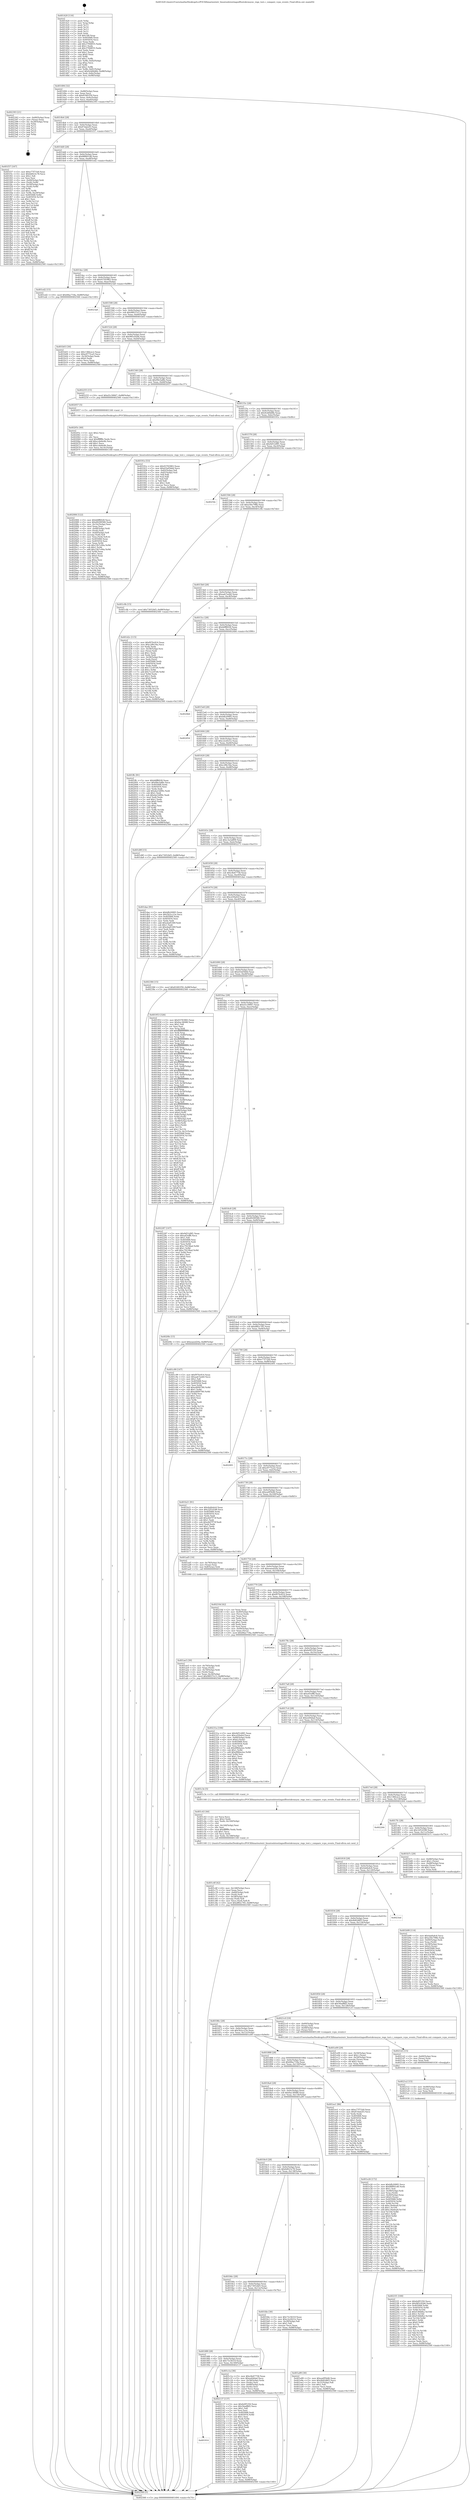digraph "0x401420" {
  label = "0x401420 (/mnt/c/Users/mathe/Desktop/tcc/POCII/binaries/extr_linuxtoolstestingselftestskvmsync_regs_test.c_compare_vcpu_events_Final-ollvm.out::main(0))"
  labelloc = "t"
  node[shape=record]

  Entry [label="",width=0.3,height=0.3,shape=circle,fillcolor=black,style=filled]
  "0x401494" [label="{
     0x401494 [32]\l
     | [instrs]\l
     &nbsp;&nbsp;0x401494 \<+6\>: mov -0x88(%rbp),%eax\l
     &nbsp;&nbsp;0x40149a \<+2\>: mov %eax,%ecx\l
     &nbsp;&nbsp;0x40149c \<+6\>: sub $0x81681f59,%ecx\l
     &nbsp;&nbsp;0x4014a2 \<+6\>: mov %eax,-0x9c(%rbp)\l
     &nbsp;&nbsp;0x4014a8 \<+6\>: mov %ecx,-0xa0(%rbp)\l
     &nbsp;&nbsp;0x4014ae \<+6\>: je 0000000000402393 \<main+0xf73\>\l
  }"]
  "0x402393" [label="{
     0x402393 [21]\l
     | [instrs]\l
     &nbsp;&nbsp;0x402393 \<+4\>: mov -0x80(%rbp),%rax\l
     &nbsp;&nbsp;0x402397 \<+2\>: mov (%rax),%eax\l
     &nbsp;&nbsp;0x402399 \<+4\>: lea -0x28(%rbp),%rsp\l
     &nbsp;&nbsp;0x40239d \<+1\>: pop %rbx\l
     &nbsp;&nbsp;0x40239e \<+2\>: pop %r12\l
     &nbsp;&nbsp;0x4023a0 \<+2\>: pop %r13\l
     &nbsp;&nbsp;0x4023a2 \<+2\>: pop %r14\l
     &nbsp;&nbsp;0x4023a4 \<+2\>: pop %r15\l
     &nbsp;&nbsp;0x4023a6 \<+1\>: pop %rbp\l
     &nbsp;&nbsp;0x4023a7 \<+1\>: ret\l
  }"]
  "0x4014b4" [label="{
     0x4014b4 [28]\l
     | [instrs]\l
     &nbsp;&nbsp;0x4014b4 \<+5\>: jmp 00000000004014b9 \<main+0x99\>\l
     &nbsp;&nbsp;0x4014b9 \<+6\>: mov -0x9c(%rbp),%eax\l
     &nbsp;&nbsp;0x4014bf \<+5\>: sub $0x87dab2f3,%eax\l
     &nbsp;&nbsp;0x4014c4 \<+6\>: mov %eax,-0xa4(%rbp)\l
     &nbsp;&nbsp;0x4014ca \<+6\>: je 0000000000401f37 \<main+0xb17\>\l
  }"]
  Exit [label="",width=0.3,height=0.3,shape=circle,fillcolor=black,style=filled,peripheries=2]
  "0x401f37" [label="{
     0x401f37 [167]\l
     | [instrs]\l
     &nbsp;&nbsp;0x401f37 \<+5\>: mov $0xe77f71b9,%eax\l
     &nbsp;&nbsp;0x401f3c \<+5\>: mov $0x6d023c78,%ecx\l
     &nbsp;&nbsp;0x401f41 \<+2\>: mov $0x1,%dl\l
     &nbsp;&nbsp;0x401f43 \<+2\>: xor %esi,%esi\l
     &nbsp;&nbsp;0x401f45 \<+4\>: mov -0x40(%rbp),%rdi\l
     &nbsp;&nbsp;0x401f49 \<+3\>: mov (%rdi),%r8d\l
     &nbsp;&nbsp;0x401f4c \<+4\>: mov -0x50(%rbp),%rdi\l
     &nbsp;&nbsp;0x401f50 \<+3\>: cmp (%rdi),%r8d\l
     &nbsp;&nbsp;0x401f53 \<+4\>: setl %r9b\l
     &nbsp;&nbsp;0x401f57 \<+4\>: and $0x1,%r9b\l
     &nbsp;&nbsp;0x401f5b \<+4\>: mov %r9b,-0x29(%rbp)\l
     &nbsp;&nbsp;0x401f5f \<+8\>: mov 0x405068,%r8d\l
     &nbsp;&nbsp;0x401f67 \<+8\>: mov 0x405054,%r10d\l
     &nbsp;&nbsp;0x401f6f \<+3\>: sub $0x1,%esi\l
     &nbsp;&nbsp;0x401f72 \<+3\>: mov %r8d,%r11d\l
     &nbsp;&nbsp;0x401f75 \<+3\>: add %esi,%r11d\l
     &nbsp;&nbsp;0x401f78 \<+4\>: imul %r11d,%r8d\l
     &nbsp;&nbsp;0x401f7c \<+4\>: and $0x1,%r8d\l
     &nbsp;&nbsp;0x401f80 \<+4\>: cmp $0x0,%r8d\l
     &nbsp;&nbsp;0x401f84 \<+4\>: sete %r9b\l
     &nbsp;&nbsp;0x401f88 \<+4\>: cmp $0xa,%r10d\l
     &nbsp;&nbsp;0x401f8c \<+3\>: setl %bl\l
     &nbsp;&nbsp;0x401f8f \<+3\>: mov %r9b,%r14b\l
     &nbsp;&nbsp;0x401f92 \<+4\>: xor $0xff,%r14b\l
     &nbsp;&nbsp;0x401f96 \<+3\>: mov %bl,%r15b\l
     &nbsp;&nbsp;0x401f99 \<+4\>: xor $0xff,%r15b\l
     &nbsp;&nbsp;0x401f9d \<+3\>: xor $0x0,%dl\l
     &nbsp;&nbsp;0x401fa0 \<+3\>: mov %r14b,%r12b\l
     &nbsp;&nbsp;0x401fa3 \<+4\>: and $0x0,%r12b\l
     &nbsp;&nbsp;0x401fa7 \<+3\>: and %dl,%r9b\l
     &nbsp;&nbsp;0x401faa \<+3\>: mov %r15b,%r13b\l
     &nbsp;&nbsp;0x401fad \<+4\>: and $0x0,%r13b\l
     &nbsp;&nbsp;0x401fb1 \<+2\>: and %dl,%bl\l
     &nbsp;&nbsp;0x401fb3 \<+3\>: or %r9b,%r12b\l
     &nbsp;&nbsp;0x401fb6 \<+3\>: or %bl,%r13b\l
     &nbsp;&nbsp;0x401fb9 \<+3\>: xor %r13b,%r12b\l
     &nbsp;&nbsp;0x401fbc \<+3\>: or %r15b,%r14b\l
     &nbsp;&nbsp;0x401fbf \<+4\>: xor $0xff,%r14b\l
     &nbsp;&nbsp;0x401fc3 \<+3\>: or $0x0,%dl\l
     &nbsp;&nbsp;0x401fc6 \<+3\>: and %dl,%r14b\l
     &nbsp;&nbsp;0x401fc9 \<+3\>: or %r14b,%r12b\l
     &nbsp;&nbsp;0x401fcc \<+4\>: test $0x1,%r12b\l
     &nbsp;&nbsp;0x401fd0 \<+3\>: cmovne %ecx,%eax\l
     &nbsp;&nbsp;0x401fd3 \<+6\>: mov %eax,-0x88(%rbp)\l
     &nbsp;&nbsp;0x401fd9 \<+5\>: jmp 0000000000402560 \<main+0x1140\>\l
  }"]
  "0x4014d0" [label="{
     0x4014d0 [28]\l
     | [instrs]\l
     &nbsp;&nbsp;0x4014d0 \<+5\>: jmp 00000000004014d5 \<main+0xb5\>\l
     &nbsp;&nbsp;0x4014d5 \<+6\>: mov -0x9c(%rbp),%eax\l
     &nbsp;&nbsp;0x4014db \<+5\>: sub $0x88f601d8,%eax\l
     &nbsp;&nbsp;0x4014e0 \<+6\>: mov %eax,-0xa8(%rbp)\l
     &nbsp;&nbsp;0x4014e6 \<+6\>: je 0000000000401ed2 \<main+0xab2\>\l
  }"]
  "0x4021f1" [label="{
     0x4021f1 [100]\l
     | [instrs]\l
     &nbsp;&nbsp;0x4021f1 \<+5\>: mov $0xfe0f5350,%ecx\l
     &nbsp;&nbsp;0x4021f6 \<+5\>: mov $0x985c92b6,%edx\l
     &nbsp;&nbsp;0x4021fb \<+8\>: mov 0x405068,%r8d\l
     &nbsp;&nbsp;0x402203 \<+8\>: mov 0x405054,%r9d\l
     &nbsp;&nbsp;0x40220b \<+3\>: mov %r8d,%r10d\l
     &nbsp;&nbsp;0x40220e \<+7\>: sub $0xf146bfb2,%r10d\l
     &nbsp;&nbsp;0x402215 \<+4\>: sub $0x1,%r10d\l
     &nbsp;&nbsp;0x402219 \<+7\>: add $0xf146bfb2,%r10d\l
     &nbsp;&nbsp;0x402220 \<+4\>: imul %r10d,%r8d\l
     &nbsp;&nbsp;0x402224 \<+4\>: and $0x1,%r8d\l
     &nbsp;&nbsp;0x402228 \<+4\>: cmp $0x0,%r8d\l
     &nbsp;&nbsp;0x40222c \<+4\>: sete %r11b\l
     &nbsp;&nbsp;0x402230 \<+4\>: cmp $0xa,%r9d\l
     &nbsp;&nbsp;0x402234 \<+3\>: setl %bl\l
     &nbsp;&nbsp;0x402237 \<+3\>: mov %r11b,%r14b\l
     &nbsp;&nbsp;0x40223a \<+3\>: and %bl,%r14b\l
     &nbsp;&nbsp;0x40223d \<+3\>: xor %bl,%r11b\l
     &nbsp;&nbsp;0x402240 \<+3\>: or %r11b,%r14b\l
     &nbsp;&nbsp;0x402243 \<+4\>: test $0x1,%r14b\l
     &nbsp;&nbsp;0x402247 \<+3\>: cmovne %edx,%ecx\l
     &nbsp;&nbsp;0x40224a \<+6\>: mov %ecx,-0x88(%rbp)\l
     &nbsp;&nbsp;0x402250 \<+5\>: jmp 0000000000402560 \<main+0x1140\>\l
  }"]
  "0x401ed2" [label="{
     0x401ed2 [15]\l
     | [instrs]\l
     &nbsp;&nbsp;0x401ed2 \<+10\>: movl $0x68ac718a,-0x88(%rbp)\l
     &nbsp;&nbsp;0x401edc \<+5\>: jmp 0000000000402560 \<main+0x1140\>\l
  }"]
  "0x4014ec" [label="{
     0x4014ec [28]\l
     | [instrs]\l
     &nbsp;&nbsp;0x4014ec \<+5\>: jmp 00000000004014f1 \<main+0xd1\>\l
     &nbsp;&nbsp;0x4014f1 \<+6\>: mov -0x9c(%rbp),%eax\l
     &nbsp;&nbsp;0x4014f7 \<+5\>: sub $0x93783983,%eax\l
     &nbsp;&nbsp;0x4014fc \<+6\>: mov %eax,-0xac(%rbp)\l
     &nbsp;&nbsp;0x401502 \<+6\>: je 00000000004023a8 \<main+0xf88\>\l
  }"]
  "0x4021e2" [label="{
     0x4021e2 [15]\l
     | [instrs]\l
     &nbsp;&nbsp;0x4021e2 \<+4\>: mov -0x48(%rbp),%rax\l
     &nbsp;&nbsp;0x4021e6 \<+3\>: mov (%rax),%rax\l
     &nbsp;&nbsp;0x4021e9 \<+3\>: mov %rax,%rdi\l
     &nbsp;&nbsp;0x4021ec \<+5\>: call 0000000000401030 \<free@plt\>\l
     | [calls]\l
     &nbsp;&nbsp;0x401030 \{1\} (unknown)\l
  }"]
  "0x4023a8" [label="{
     0x4023a8\l
  }", style=dashed]
  "0x401508" [label="{
     0x401508 [28]\l
     | [instrs]\l
     &nbsp;&nbsp;0x401508 \<+5\>: jmp 000000000040150d \<main+0xed\>\l
     &nbsp;&nbsp;0x40150d \<+6\>: mov -0x9c(%rbp),%eax\l
     &nbsp;&nbsp;0x401513 \<+5\>: sub $0x98037e13,%eax\l
     &nbsp;&nbsp;0x401518 \<+6\>: mov %eax,-0xb0(%rbp)\l
     &nbsp;&nbsp;0x40151e \<+6\>: je 0000000000401b03 \<main+0x6e3\>\l
  }"]
  "0x4021d3" [label="{
     0x4021d3 [15]\l
     | [instrs]\l
     &nbsp;&nbsp;0x4021d3 \<+4\>: mov -0x60(%rbp),%rax\l
     &nbsp;&nbsp;0x4021d7 \<+3\>: mov (%rax),%rax\l
     &nbsp;&nbsp;0x4021da \<+3\>: mov %rax,%rdi\l
     &nbsp;&nbsp;0x4021dd \<+5\>: call 0000000000401030 \<free@plt\>\l
     | [calls]\l
     &nbsp;&nbsp;0x401030 \{1\} (unknown)\l
  }"]
  "0x401b03" [label="{
     0x401b03 [30]\l
     | [instrs]\l
     &nbsp;&nbsp;0x401b03 \<+5\>: mov $0x1366cec2,%eax\l
     &nbsp;&nbsp;0x401b08 \<+5\>: mov $0xe9775ca5,%ecx\l
     &nbsp;&nbsp;0x401b0d \<+3\>: mov -0x30(%rbp),%edx\l
     &nbsp;&nbsp;0x401b10 \<+3\>: cmp $0x0,%edx\l
     &nbsp;&nbsp;0x401b13 \<+3\>: cmove %ecx,%eax\l
     &nbsp;&nbsp;0x401b16 \<+6\>: mov %eax,-0x88(%rbp)\l
     &nbsp;&nbsp;0x401b1c \<+5\>: jmp 0000000000402560 \<main+0x1140\>\l
  }"]
  "0x401524" [label="{
     0x401524 [28]\l
     | [instrs]\l
     &nbsp;&nbsp;0x401524 \<+5\>: jmp 0000000000401529 \<main+0x109\>\l
     &nbsp;&nbsp;0x401529 \<+6\>: mov -0x9c(%rbp),%eax\l
     &nbsp;&nbsp;0x40152f \<+5\>: sub $0x985c92b6,%eax\l
     &nbsp;&nbsp;0x401534 \<+6\>: mov %eax,-0xb4(%rbp)\l
     &nbsp;&nbsp;0x40153a \<+6\>: je 0000000000402255 \<main+0xe35\>\l
  }"]
  "0x401914" [label="{
     0x401914\l
  }", style=dashed]
  "0x402255" [label="{
     0x402255 [15]\l
     | [instrs]\l
     &nbsp;&nbsp;0x402255 \<+10\>: movl $0xd3c30847,-0x88(%rbp)\l
     &nbsp;&nbsp;0x40225f \<+5\>: jmp 0000000000402560 \<main+0x1140\>\l
  }"]
  "0x401540" [label="{
     0x401540 [28]\l
     | [instrs]\l
     &nbsp;&nbsp;0x401540 \<+5\>: jmp 0000000000401545 \<main+0x125\>\l
     &nbsp;&nbsp;0x401545 \<+6\>: mov -0x9c(%rbp),%eax\l
     &nbsp;&nbsp;0x40154b \<+5\>: sub $0x99e5a8fe,%eax\l
     &nbsp;&nbsp;0x401550 \<+6\>: mov %eax,-0xb8(%rbp)\l
     &nbsp;&nbsp;0x401556 \<+6\>: je 0000000000402057 \<main+0xc37\>\l
  }"]
  "0x402137" [label="{
     0x402137 [137]\l
     | [instrs]\l
     &nbsp;&nbsp;0x402137 \<+5\>: mov $0xfe0f5350,%eax\l
     &nbsp;&nbsp;0x40213c \<+5\>: mov $0x56adffd5,%ecx\l
     &nbsp;&nbsp;0x402141 \<+2\>: mov $0x1,%dl\l
     &nbsp;&nbsp;0x402143 \<+2\>: xor %esi,%esi\l
     &nbsp;&nbsp;0x402145 \<+7\>: mov 0x405068,%edi\l
     &nbsp;&nbsp;0x40214c \<+8\>: mov 0x405054,%r8d\l
     &nbsp;&nbsp;0x402154 \<+3\>: sub $0x1,%esi\l
     &nbsp;&nbsp;0x402157 \<+3\>: mov %edi,%r9d\l
     &nbsp;&nbsp;0x40215a \<+3\>: add %esi,%r9d\l
     &nbsp;&nbsp;0x40215d \<+4\>: imul %r9d,%edi\l
     &nbsp;&nbsp;0x402161 \<+3\>: and $0x1,%edi\l
     &nbsp;&nbsp;0x402164 \<+3\>: cmp $0x0,%edi\l
     &nbsp;&nbsp;0x402167 \<+4\>: sete %r10b\l
     &nbsp;&nbsp;0x40216b \<+4\>: cmp $0xa,%r8d\l
     &nbsp;&nbsp;0x40216f \<+4\>: setl %r11b\l
     &nbsp;&nbsp;0x402173 \<+3\>: mov %r10b,%bl\l
     &nbsp;&nbsp;0x402176 \<+3\>: xor $0xff,%bl\l
     &nbsp;&nbsp;0x402179 \<+3\>: mov %r11b,%r14b\l
     &nbsp;&nbsp;0x40217c \<+4\>: xor $0xff,%r14b\l
     &nbsp;&nbsp;0x402180 \<+3\>: xor $0x1,%dl\l
     &nbsp;&nbsp;0x402183 \<+3\>: mov %bl,%r15b\l
     &nbsp;&nbsp;0x402186 \<+4\>: and $0xff,%r15b\l
     &nbsp;&nbsp;0x40218a \<+3\>: and %dl,%r10b\l
     &nbsp;&nbsp;0x40218d \<+3\>: mov %r14b,%r12b\l
     &nbsp;&nbsp;0x402190 \<+4\>: and $0xff,%r12b\l
     &nbsp;&nbsp;0x402194 \<+3\>: and %dl,%r11b\l
     &nbsp;&nbsp;0x402197 \<+3\>: or %r10b,%r15b\l
     &nbsp;&nbsp;0x40219a \<+3\>: or %r11b,%r12b\l
     &nbsp;&nbsp;0x40219d \<+3\>: xor %r12b,%r15b\l
     &nbsp;&nbsp;0x4021a0 \<+3\>: or %r14b,%bl\l
     &nbsp;&nbsp;0x4021a3 \<+3\>: xor $0xff,%bl\l
     &nbsp;&nbsp;0x4021a6 \<+3\>: or $0x1,%dl\l
     &nbsp;&nbsp;0x4021a9 \<+2\>: and %dl,%bl\l
     &nbsp;&nbsp;0x4021ab \<+3\>: or %bl,%r15b\l
     &nbsp;&nbsp;0x4021ae \<+4\>: test $0x1,%r15b\l
     &nbsp;&nbsp;0x4021b2 \<+3\>: cmovne %ecx,%eax\l
     &nbsp;&nbsp;0x4021b5 \<+6\>: mov %eax,-0x88(%rbp)\l
     &nbsp;&nbsp;0x4021bb \<+5\>: jmp 0000000000402560 \<main+0x1140\>\l
  }"]
  "0x402057" [label="{
     0x402057 [5]\l
     | [instrs]\l
     &nbsp;&nbsp;0x402057 \<+5\>: call 0000000000401160 \<next_i\>\l
     | [calls]\l
     &nbsp;&nbsp;0x401160 \{1\} (/mnt/c/Users/mathe/Desktop/tcc/POCII/binaries/extr_linuxtoolstestingselftestskvmsync_regs_test.c_compare_vcpu_events_Final-ollvm.out::next_i)\l
  }"]
  "0x40155c" [label="{
     0x40155c [28]\l
     | [instrs]\l
     &nbsp;&nbsp;0x40155c \<+5\>: jmp 0000000000401561 \<main+0x141\>\l
     &nbsp;&nbsp;0x401561 \<+6\>: mov -0x9c(%rbp),%eax\l
     &nbsp;&nbsp;0x401567 \<+5\>: sub $0x9cb84d6b,%eax\l
     &nbsp;&nbsp;0x40156c \<+6\>: mov %eax,-0xbc(%rbp)\l
     &nbsp;&nbsp;0x401572 \<+6\>: je 000000000040191e \<main+0x4fe\>\l
  }"]
  "0x402084" [label="{
     0x402084 [122]\l
     | [instrs]\l
     &nbsp;&nbsp;0x402084 \<+5\>: mov $0xb6ff6028,%ecx\l
     &nbsp;&nbsp;0x402089 \<+5\>: mov $0xd9299580,%edx\l
     &nbsp;&nbsp;0x40208e \<+6\>: mov -0x14c(%rbp),%esi\l
     &nbsp;&nbsp;0x402094 \<+3\>: imul %eax,%esi\l
     &nbsp;&nbsp;0x402097 \<+4\>: mov -0x48(%rbp),%rdi\l
     &nbsp;&nbsp;0x40209b \<+3\>: mov (%rdi),%rdi\l
     &nbsp;&nbsp;0x40209e \<+4\>: mov -0x40(%rbp),%r8\l
     &nbsp;&nbsp;0x4020a2 \<+3\>: movslq (%r8),%r8\l
     &nbsp;&nbsp;0x4020a5 \<+4\>: mov %esi,(%rdi,%r8,4)\l
     &nbsp;&nbsp;0x4020a9 \<+7\>: mov 0x405068,%eax\l
     &nbsp;&nbsp;0x4020b0 \<+7\>: mov 0x405054,%esi\l
     &nbsp;&nbsp;0x4020b7 \<+3\>: mov %eax,%r9d\l
     &nbsp;&nbsp;0x4020ba \<+7\>: sub $0x33b7c00a,%r9d\l
     &nbsp;&nbsp;0x4020c1 \<+4\>: sub $0x1,%r9d\l
     &nbsp;&nbsp;0x4020c5 \<+7\>: add $0x33b7c00a,%r9d\l
     &nbsp;&nbsp;0x4020cc \<+4\>: imul %r9d,%eax\l
     &nbsp;&nbsp;0x4020d0 \<+3\>: and $0x1,%eax\l
     &nbsp;&nbsp;0x4020d3 \<+3\>: cmp $0x0,%eax\l
     &nbsp;&nbsp;0x4020d6 \<+4\>: sete %r10b\l
     &nbsp;&nbsp;0x4020da \<+3\>: cmp $0xa,%esi\l
     &nbsp;&nbsp;0x4020dd \<+4\>: setl %r11b\l
     &nbsp;&nbsp;0x4020e1 \<+3\>: mov %r10b,%bl\l
     &nbsp;&nbsp;0x4020e4 \<+3\>: and %r11b,%bl\l
     &nbsp;&nbsp;0x4020e7 \<+3\>: xor %r11b,%r10b\l
     &nbsp;&nbsp;0x4020ea \<+3\>: or %r10b,%bl\l
     &nbsp;&nbsp;0x4020ed \<+3\>: test $0x1,%bl\l
     &nbsp;&nbsp;0x4020f0 \<+3\>: cmovne %edx,%ecx\l
     &nbsp;&nbsp;0x4020f3 \<+6\>: mov %ecx,-0x88(%rbp)\l
     &nbsp;&nbsp;0x4020f9 \<+5\>: jmp 0000000000402560 \<main+0x1140\>\l
  }"]
  "0x40191e" [label="{
     0x40191e [53]\l
     | [instrs]\l
     &nbsp;&nbsp;0x40191e \<+5\>: mov $0x93783983,%eax\l
     &nbsp;&nbsp;0x401923 \<+5\>: mov $0xd1bd5b6d,%ecx\l
     &nbsp;&nbsp;0x401928 \<+6\>: mov -0x82(%rbp),%dl\l
     &nbsp;&nbsp;0x40192e \<+7\>: mov -0x81(%rbp),%sil\l
     &nbsp;&nbsp;0x401935 \<+3\>: mov %dl,%dil\l
     &nbsp;&nbsp;0x401938 \<+3\>: and %sil,%dil\l
     &nbsp;&nbsp;0x40193b \<+3\>: xor %sil,%dl\l
     &nbsp;&nbsp;0x40193e \<+3\>: or %dl,%dil\l
     &nbsp;&nbsp;0x401941 \<+4\>: test $0x1,%dil\l
     &nbsp;&nbsp;0x401945 \<+3\>: cmovne %ecx,%eax\l
     &nbsp;&nbsp;0x401948 \<+6\>: mov %eax,-0x88(%rbp)\l
     &nbsp;&nbsp;0x40194e \<+5\>: jmp 0000000000402560 \<main+0x1140\>\l
  }"]
  "0x401578" [label="{
     0x401578 [28]\l
     | [instrs]\l
     &nbsp;&nbsp;0x401578 \<+5\>: jmp 000000000040157d \<main+0x15d\>\l
     &nbsp;&nbsp;0x40157d \<+6\>: mov -0x9c(%rbp),%eax\l
     &nbsp;&nbsp;0x401583 \<+5\>: sub $0x9d51d9f1,%eax\l
     &nbsp;&nbsp;0x401588 \<+6\>: mov %eax,-0xc0(%rbp)\l
     &nbsp;&nbsp;0x40158e \<+6\>: je 000000000040254c \<main+0x112c\>\l
  }"]
  "0x402560" [label="{
     0x402560 [5]\l
     | [instrs]\l
     &nbsp;&nbsp;0x402560 \<+5\>: jmp 0000000000401494 \<main+0x74\>\l
  }"]
  "0x401420" [label="{
     0x401420 [116]\l
     | [instrs]\l
     &nbsp;&nbsp;0x401420 \<+1\>: push %rbp\l
     &nbsp;&nbsp;0x401421 \<+3\>: mov %rsp,%rbp\l
     &nbsp;&nbsp;0x401424 \<+2\>: push %r15\l
     &nbsp;&nbsp;0x401426 \<+2\>: push %r14\l
     &nbsp;&nbsp;0x401428 \<+2\>: push %r13\l
     &nbsp;&nbsp;0x40142a \<+2\>: push %r12\l
     &nbsp;&nbsp;0x40142c \<+1\>: push %rbx\l
     &nbsp;&nbsp;0x40142d \<+7\>: sub $0x148,%rsp\l
     &nbsp;&nbsp;0x401434 \<+7\>: mov 0x405068,%eax\l
     &nbsp;&nbsp;0x40143b \<+7\>: mov 0x405054,%ecx\l
     &nbsp;&nbsp;0x401442 \<+2\>: mov %eax,%edx\l
     &nbsp;&nbsp;0x401444 \<+6\>: add $0x37948f35,%edx\l
     &nbsp;&nbsp;0x40144a \<+3\>: sub $0x1,%edx\l
     &nbsp;&nbsp;0x40144d \<+6\>: sub $0x37948f35,%edx\l
     &nbsp;&nbsp;0x401453 \<+3\>: imul %edx,%eax\l
     &nbsp;&nbsp;0x401456 \<+3\>: and $0x1,%eax\l
     &nbsp;&nbsp;0x401459 \<+3\>: cmp $0x0,%eax\l
     &nbsp;&nbsp;0x40145c \<+4\>: sete %r8b\l
     &nbsp;&nbsp;0x401460 \<+4\>: and $0x1,%r8b\l
     &nbsp;&nbsp;0x401464 \<+7\>: mov %r8b,-0x82(%rbp)\l
     &nbsp;&nbsp;0x40146b \<+3\>: cmp $0xa,%ecx\l
     &nbsp;&nbsp;0x40146e \<+4\>: setl %r8b\l
     &nbsp;&nbsp;0x401472 \<+4\>: and $0x1,%r8b\l
     &nbsp;&nbsp;0x401476 \<+7\>: mov %r8b,-0x81(%rbp)\l
     &nbsp;&nbsp;0x40147d \<+10\>: movl $0x9cb84d6b,-0x88(%rbp)\l
     &nbsp;&nbsp;0x401487 \<+6\>: mov %edi,-0x8c(%rbp)\l
     &nbsp;&nbsp;0x40148d \<+7\>: mov %rsi,-0x98(%rbp)\l
  }"]
  "0x40205c" [label="{
     0x40205c [40]\l
     | [instrs]\l
     &nbsp;&nbsp;0x40205c \<+5\>: mov $0x2,%ecx\l
     &nbsp;&nbsp;0x402061 \<+1\>: cltd\l
     &nbsp;&nbsp;0x402062 \<+2\>: idiv %ecx\l
     &nbsp;&nbsp;0x402064 \<+6\>: imul $0xfffffffe,%edx,%ecx\l
     &nbsp;&nbsp;0x40206a \<+6\>: add $0xccde6e4b,%ecx\l
     &nbsp;&nbsp;0x402070 \<+3\>: add $0x1,%ecx\l
     &nbsp;&nbsp;0x402073 \<+6\>: sub $0xccde6e4b,%ecx\l
     &nbsp;&nbsp;0x402079 \<+6\>: mov %ecx,-0x14c(%rbp)\l
     &nbsp;&nbsp;0x40207f \<+5\>: call 0000000000401160 \<next_i\>\l
     | [calls]\l
     &nbsp;&nbsp;0x401160 \{1\} (/mnt/c/Users/mathe/Desktop/tcc/POCII/binaries/extr_linuxtoolstestingselftestskvmsync_regs_test.c_compare_vcpu_events_Final-ollvm.out::next_i)\l
  }"]
  "0x40254c" [label="{
     0x40254c\l
  }", style=dashed]
  "0x401594" [label="{
     0x401594 [28]\l
     | [instrs]\l
     &nbsp;&nbsp;0x401594 \<+5\>: jmp 0000000000401599 \<main+0x179\>\l
     &nbsp;&nbsp;0x401599 \<+6\>: mov -0x9c(%rbp),%eax\l
     &nbsp;&nbsp;0x40159f \<+5\>: sub $0xa56e798b,%eax\l
     &nbsp;&nbsp;0x4015a4 \<+6\>: mov %eax,-0xc4(%rbp)\l
     &nbsp;&nbsp;0x4015aa \<+6\>: je 0000000000401c0b \<main+0x7eb\>\l
  }"]
  "0x401e26" [label="{
     0x401e26 [172]\l
     | [instrs]\l
     &nbsp;&nbsp;0x401e26 \<+5\>: mov $0xbfb20995,%ecx\l
     &nbsp;&nbsp;0x401e2b \<+5\>: mov $0x88f601d8,%edx\l
     &nbsp;&nbsp;0x401e30 \<+3\>: mov $0x1,%sil\l
     &nbsp;&nbsp;0x401e33 \<+4\>: mov -0x48(%rbp),%rdi\l
     &nbsp;&nbsp;0x401e37 \<+3\>: mov %rax,(%rdi)\l
     &nbsp;&nbsp;0x401e3a \<+4\>: mov -0x40(%rbp),%rax\l
     &nbsp;&nbsp;0x401e3e \<+6\>: movl $0x0,(%rax)\l
     &nbsp;&nbsp;0x401e44 \<+8\>: mov 0x405068,%r8d\l
     &nbsp;&nbsp;0x401e4c \<+8\>: mov 0x405054,%r9d\l
     &nbsp;&nbsp;0x401e54 \<+3\>: mov %r8d,%r10d\l
     &nbsp;&nbsp;0x401e57 \<+7\>: sub $0xc34e6ea9,%r10d\l
     &nbsp;&nbsp;0x401e5e \<+4\>: sub $0x1,%r10d\l
     &nbsp;&nbsp;0x401e62 \<+7\>: add $0xc34e6ea9,%r10d\l
     &nbsp;&nbsp;0x401e69 \<+4\>: imul %r10d,%r8d\l
     &nbsp;&nbsp;0x401e6d \<+4\>: and $0x1,%r8d\l
     &nbsp;&nbsp;0x401e71 \<+4\>: cmp $0x0,%r8d\l
     &nbsp;&nbsp;0x401e75 \<+4\>: sete %r11b\l
     &nbsp;&nbsp;0x401e79 \<+4\>: cmp $0xa,%r9d\l
     &nbsp;&nbsp;0x401e7d \<+3\>: setl %bl\l
     &nbsp;&nbsp;0x401e80 \<+3\>: mov %r11b,%r14b\l
     &nbsp;&nbsp;0x401e83 \<+4\>: xor $0xff,%r14b\l
     &nbsp;&nbsp;0x401e87 \<+3\>: mov %bl,%r15b\l
     &nbsp;&nbsp;0x401e8a \<+4\>: xor $0xff,%r15b\l
     &nbsp;&nbsp;0x401e8e \<+4\>: xor $0x1,%sil\l
     &nbsp;&nbsp;0x401e92 \<+3\>: mov %r14b,%r12b\l
     &nbsp;&nbsp;0x401e95 \<+4\>: and $0xff,%r12b\l
     &nbsp;&nbsp;0x401e99 \<+3\>: and %sil,%r11b\l
     &nbsp;&nbsp;0x401e9c \<+3\>: mov %r15b,%r13b\l
     &nbsp;&nbsp;0x401e9f \<+4\>: and $0xff,%r13b\l
     &nbsp;&nbsp;0x401ea3 \<+3\>: and %sil,%bl\l
     &nbsp;&nbsp;0x401ea6 \<+3\>: or %r11b,%r12b\l
     &nbsp;&nbsp;0x401ea9 \<+3\>: or %bl,%r13b\l
     &nbsp;&nbsp;0x401eac \<+3\>: xor %r13b,%r12b\l
     &nbsp;&nbsp;0x401eaf \<+3\>: or %r15b,%r14b\l
     &nbsp;&nbsp;0x401eb2 \<+4\>: xor $0xff,%r14b\l
     &nbsp;&nbsp;0x401eb6 \<+4\>: or $0x1,%sil\l
     &nbsp;&nbsp;0x401eba \<+3\>: and %sil,%r14b\l
     &nbsp;&nbsp;0x401ebd \<+3\>: or %r14b,%r12b\l
     &nbsp;&nbsp;0x401ec0 \<+4\>: test $0x1,%r12b\l
     &nbsp;&nbsp;0x401ec4 \<+3\>: cmovne %edx,%ecx\l
     &nbsp;&nbsp;0x401ec7 \<+6\>: mov %ecx,-0x88(%rbp)\l
     &nbsp;&nbsp;0x401ecd \<+5\>: jmp 0000000000402560 \<main+0x1140\>\l
  }"]
  "0x401c0b" [label="{
     0x401c0b [15]\l
     | [instrs]\l
     &nbsp;&nbsp;0x401c0b \<+10\>: movl $0x73052bf3,-0x88(%rbp)\l
     &nbsp;&nbsp;0x401c15 \<+5\>: jmp 0000000000402560 \<main+0x1140\>\l
  }"]
  "0x4015b0" [label="{
     0x4015b0 [28]\l
     | [instrs]\l
     &nbsp;&nbsp;0x4015b0 \<+5\>: jmp 00000000004015b5 \<main+0x195\>\l
     &nbsp;&nbsp;0x4015b5 \<+6\>: mov -0x9c(%rbp),%eax\l
     &nbsp;&nbsp;0x4015bb \<+5\>: sub $0xaab7eeb0,%eax\l
     &nbsp;&nbsp;0x4015c0 \<+6\>: mov %eax,-0xc8(%rbp)\l
     &nbsp;&nbsp;0x4015c6 \<+6\>: je 0000000000401d2c \<main+0x90c\>\l
  }"]
  "0x401c6f" [label="{
     0x401c6f [42]\l
     | [instrs]\l
     &nbsp;&nbsp;0x401c6f \<+6\>: mov -0x148(%rbp),%ecx\l
     &nbsp;&nbsp;0x401c75 \<+3\>: imul %eax,%ecx\l
     &nbsp;&nbsp;0x401c78 \<+4\>: mov -0x60(%rbp),%rdi\l
     &nbsp;&nbsp;0x401c7c \<+3\>: mov (%rdi),%rdi\l
     &nbsp;&nbsp;0x401c7f \<+4\>: mov -0x58(%rbp),%r8\l
     &nbsp;&nbsp;0x401c83 \<+3\>: movslq (%r8),%r8\l
     &nbsp;&nbsp;0x401c86 \<+4\>: mov %ecx,(%rdi,%r8,4)\l
     &nbsp;&nbsp;0x401c8a \<+10\>: movl $0xdf82c785,-0x88(%rbp)\l
     &nbsp;&nbsp;0x401c94 \<+5\>: jmp 0000000000402560 \<main+0x1140\>\l
  }"]
  "0x401d2c" [label="{
     0x401d2c [115]\l
     | [instrs]\l
     &nbsp;&nbsp;0x401d2c \<+5\>: mov $0xf970c814,%eax\l
     &nbsp;&nbsp;0x401d31 \<+5\>: mov $0xc2f8c54a,%ecx\l
     &nbsp;&nbsp;0x401d36 \<+2\>: xor %edx,%edx\l
     &nbsp;&nbsp;0x401d38 \<+4\>: mov -0x58(%rbp),%rsi\l
     &nbsp;&nbsp;0x401d3c \<+2\>: mov (%rsi),%edi\l
     &nbsp;&nbsp;0x401d3e \<+3\>: sub $0x1,%edx\l
     &nbsp;&nbsp;0x401d41 \<+2\>: sub %edx,%edi\l
     &nbsp;&nbsp;0x401d43 \<+4\>: mov -0x58(%rbp),%rsi\l
     &nbsp;&nbsp;0x401d47 \<+2\>: mov %edi,(%rsi)\l
     &nbsp;&nbsp;0x401d49 \<+7\>: mov 0x405068,%edx\l
     &nbsp;&nbsp;0x401d50 \<+7\>: mov 0x405054,%edi\l
     &nbsp;&nbsp;0x401d57 \<+3\>: mov %edx,%r8d\l
     &nbsp;&nbsp;0x401d5a \<+7\>: sub $0x712c87d4,%r8d\l
     &nbsp;&nbsp;0x401d61 \<+4\>: sub $0x1,%r8d\l
     &nbsp;&nbsp;0x401d65 \<+7\>: add $0x712c87d4,%r8d\l
     &nbsp;&nbsp;0x401d6c \<+4\>: imul %r8d,%edx\l
     &nbsp;&nbsp;0x401d70 \<+3\>: and $0x1,%edx\l
     &nbsp;&nbsp;0x401d73 \<+3\>: cmp $0x0,%edx\l
     &nbsp;&nbsp;0x401d76 \<+4\>: sete %r9b\l
     &nbsp;&nbsp;0x401d7a \<+3\>: cmp $0xa,%edi\l
     &nbsp;&nbsp;0x401d7d \<+4\>: setl %r10b\l
     &nbsp;&nbsp;0x401d81 \<+3\>: mov %r9b,%r11b\l
     &nbsp;&nbsp;0x401d84 \<+3\>: and %r10b,%r11b\l
     &nbsp;&nbsp;0x401d87 \<+3\>: xor %r10b,%r9b\l
     &nbsp;&nbsp;0x401d8a \<+3\>: or %r9b,%r11b\l
     &nbsp;&nbsp;0x401d8d \<+4\>: test $0x1,%r11b\l
     &nbsp;&nbsp;0x401d91 \<+3\>: cmovne %ecx,%eax\l
     &nbsp;&nbsp;0x401d94 \<+6\>: mov %eax,-0x88(%rbp)\l
     &nbsp;&nbsp;0x401d9a \<+5\>: jmp 0000000000402560 \<main+0x1140\>\l
  }"]
  "0x4015cc" [label="{
     0x4015cc [28]\l
     | [instrs]\l
     &nbsp;&nbsp;0x4015cc \<+5\>: jmp 00000000004015d1 \<main+0x1b1\>\l
     &nbsp;&nbsp;0x4015d1 \<+6\>: mov -0x9c(%rbp),%eax\l
     &nbsp;&nbsp;0x4015d7 \<+5\>: sub $0xb6ff6028,%eax\l
     &nbsp;&nbsp;0x4015dc \<+6\>: mov %eax,-0xcc(%rbp)\l
     &nbsp;&nbsp;0x4015e2 \<+6\>: je 00000000004024b6 \<main+0x1096\>\l
  }"]
  "0x401c43" [label="{
     0x401c43 [44]\l
     | [instrs]\l
     &nbsp;&nbsp;0x401c43 \<+2\>: xor %ecx,%ecx\l
     &nbsp;&nbsp;0x401c45 \<+5\>: mov $0x2,%edx\l
     &nbsp;&nbsp;0x401c4a \<+6\>: mov %edx,-0x144(%rbp)\l
     &nbsp;&nbsp;0x401c50 \<+1\>: cltd\l
     &nbsp;&nbsp;0x401c51 \<+6\>: mov -0x144(%rbp),%esi\l
     &nbsp;&nbsp;0x401c57 \<+2\>: idiv %esi\l
     &nbsp;&nbsp;0x401c59 \<+6\>: imul $0xfffffffe,%edx,%edx\l
     &nbsp;&nbsp;0x401c5f \<+3\>: sub $0x1,%ecx\l
     &nbsp;&nbsp;0x401c62 \<+2\>: sub %ecx,%edx\l
     &nbsp;&nbsp;0x401c64 \<+6\>: mov %edx,-0x148(%rbp)\l
     &nbsp;&nbsp;0x401c6a \<+5\>: call 0000000000401160 \<next_i\>\l
     | [calls]\l
     &nbsp;&nbsp;0x401160 \{1\} (/mnt/c/Users/mathe/Desktop/tcc/POCII/binaries/extr_linuxtoolstestingselftestskvmsync_regs_test.c_compare_vcpu_events_Final-ollvm.out::next_i)\l
  }"]
  "0x4024b6" [label="{
     0x4024b6\l
  }", style=dashed]
  "0x4015e8" [label="{
     0x4015e8 [28]\l
     | [instrs]\l
     &nbsp;&nbsp;0x4015e8 \<+5\>: jmp 00000000004015ed \<main+0x1cd\>\l
     &nbsp;&nbsp;0x4015ed \<+6\>: mov -0x9c(%rbp),%eax\l
     &nbsp;&nbsp;0x4015f3 \<+5\>: sub $0xbfb20995,%eax\l
     &nbsp;&nbsp;0x4015f8 \<+6\>: mov %eax,-0xd0(%rbp)\l
     &nbsp;&nbsp;0x4015fe \<+6\>: je 0000000000402454 \<main+0x1034\>\l
  }"]
  "0x4018f8" [label="{
     0x4018f8 [28]\l
     | [instrs]\l
     &nbsp;&nbsp;0x4018f8 \<+5\>: jmp 00000000004018fd \<main+0x4dd\>\l
     &nbsp;&nbsp;0x4018fd \<+6\>: mov -0x9c(%rbp),%eax\l
     &nbsp;&nbsp;0x401903 \<+5\>: sub $0x73c5631f,%eax\l
     &nbsp;&nbsp;0x401908 \<+6\>: mov %eax,-0x140(%rbp)\l
     &nbsp;&nbsp;0x40190e \<+6\>: je 0000000000402137 \<main+0xd17\>\l
  }"]
  "0x402454" [label="{
     0x402454\l
  }", style=dashed]
  "0x401604" [label="{
     0x401604 [28]\l
     | [instrs]\l
     &nbsp;&nbsp;0x401604 \<+5\>: jmp 0000000000401609 \<main+0x1e9\>\l
     &nbsp;&nbsp;0x401609 \<+6\>: mov -0x9c(%rbp),%eax\l
     &nbsp;&nbsp;0x40160f \<+5\>: sub $0xc2e2621e,%eax\l
     &nbsp;&nbsp;0x401614 \<+6\>: mov %eax,-0xd4(%rbp)\l
     &nbsp;&nbsp;0x40161a \<+6\>: je 0000000000401ffc \<main+0xbdc\>\l
  }"]
  "0x401c1a" [label="{
     0x401c1a [36]\l
     | [instrs]\l
     &nbsp;&nbsp;0x401c1a \<+5\>: mov $0xc8e67758,%eax\l
     &nbsp;&nbsp;0x401c1f \<+5\>: mov $0xee64dad,%ecx\l
     &nbsp;&nbsp;0x401c24 \<+4\>: mov -0x58(%rbp),%rdx\l
     &nbsp;&nbsp;0x401c28 \<+2\>: mov (%rdx),%esi\l
     &nbsp;&nbsp;0x401c2a \<+4\>: mov -0x68(%rbp),%rdx\l
     &nbsp;&nbsp;0x401c2e \<+2\>: cmp (%rdx),%esi\l
     &nbsp;&nbsp;0x401c30 \<+3\>: cmovl %ecx,%eax\l
     &nbsp;&nbsp;0x401c33 \<+6\>: mov %eax,-0x88(%rbp)\l
     &nbsp;&nbsp;0x401c39 \<+5\>: jmp 0000000000402560 \<main+0x1140\>\l
  }"]
  "0x401ffc" [label="{
     0x401ffc [91]\l
     | [instrs]\l
     &nbsp;&nbsp;0x401ffc \<+5\>: mov $0xb6ff6028,%eax\l
     &nbsp;&nbsp;0x402001 \<+5\>: mov $0x99e5a8fe,%ecx\l
     &nbsp;&nbsp;0x402006 \<+7\>: mov 0x405068,%edx\l
     &nbsp;&nbsp;0x40200d \<+7\>: mov 0x405054,%esi\l
     &nbsp;&nbsp;0x402014 \<+2\>: mov %edx,%edi\l
     &nbsp;&nbsp;0x402016 \<+6\>: add $0xda23d99c,%edi\l
     &nbsp;&nbsp;0x40201c \<+3\>: sub $0x1,%edi\l
     &nbsp;&nbsp;0x40201f \<+6\>: sub $0xda23d99c,%edi\l
     &nbsp;&nbsp;0x402025 \<+3\>: imul %edi,%edx\l
     &nbsp;&nbsp;0x402028 \<+3\>: and $0x1,%edx\l
     &nbsp;&nbsp;0x40202b \<+3\>: cmp $0x0,%edx\l
     &nbsp;&nbsp;0x40202e \<+4\>: sete %r8b\l
     &nbsp;&nbsp;0x402032 \<+3\>: cmp $0xa,%esi\l
     &nbsp;&nbsp;0x402035 \<+4\>: setl %r9b\l
     &nbsp;&nbsp;0x402039 \<+3\>: mov %r8b,%r10b\l
     &nbsp;&nbsp;0x40203c \<+3\>: and %r9b,%r10b\l
     &nbsp;&nbsp;0x40203f \<+3\>: xor %r9b,%r8b\l
     &nbsp;&nbsp;0x402042 \<+3\>: or %r8b,%r10b\l
     &nbsp;&nbsp;0x402045 \<+4\>: test $0x1,%r10b\l
     &nbsp;&nbsp;0x402049 \<+3\>: cmovne %ecx,%eax\l
     &nbsp;&nbsp;0x40204c \<+6\>: mov %eax,-0x88(%rbp)\l
     &nbsp;&nbsp;0x402052 \<+5\>: jmp 0000000000402560 \<main+0x1140\>\l
  }"]
  "0x401620" [label="{
     0x401620 [28]\l
     | [instrs]\l
     &nbsp;&nbsp;0x401620 \<+5\>: jmp 0000000000401625 \<main+0x205\>\l
     &nbsp;&nbsp;0x401625 \<+6\>: mov -0x9c(%rbp),%eax\l
     &nbsp;&nbsp;0x40162b \<+5\>: sub $0xc2f8c54a,%eax\l
     &nbsp;&nbsp;0x401630 \<+6\>: mov %eax,-0xd8(%rbp)\l
     &nbsp;&nbsp;0x401636 \<+6\>: je 0000000000401d9f \<main+0x97f\>\l
  }"]
  "0x4018dc" [label="{
     0x4018dc [28]\l
     | [instrs]\l
     &nbsp;&nbsp;0x4018dc \<+5\>: jmp 00000000004018e1 \<main+0x4c1\>\l
     &nbsp;&nbsp;0x4018e1 \<+6\>: mov -0x9c(%rbp),%eax\l
     &nbsp;&nbsp;0x4018e7 \<+5\>: sub $0x73052bf3,%eax\l
     &nbsp;&nbsp;0x4018ec \<+6\>: mov %eax,-0x13c(%rbp)\l
     &nbsp;&nbsp;0x4018f2 \<+6\>: je 0000000000401c1a \<main+0x7fa\>\l
  }"]
  "0x401d9f" [label="{
     0x401d9f [15]\l
     | [instrs]\l
     &nbsp;&nbsp;0x401d9f \<+10\>: movl $0x73052bf3,-0x88(%rbp)\l
     &nbsp;&nbsp;0x401da9 \<+5\>: jmp 0000000000402560 \<main+0x1140\>\l
  }"]
  "0x40163c" [label="{
     0x40163c [28]\l
     | [instrs]\l
     &nbsp;&nbsp;0x40163c \<+5\>: jmp 0000000000401641 \<main+0x221\>\l
     &nbsp;&nbsp;0x401641 \<+6\>: mov -0x9c(%rbp),%eax\l
     &nbsp;&nbsp;0x401647 \<+5\>: sub $0xc3a3a809,%eax\l
     &nbsp;&nbsp;0x40164c \<+6\>: mov %eax,-0xdc(%rbp)\l
     &nbsp;&nbsp;0x401652 \<+6\>: je 0000000000402273 \<main+0xe53\>\l
  }"]
  "0x401fde" [label="{
     0x401fde [30]\l
     | [instrs]\l
     &nbsp;&nbsp;0x401fde \<+5\>: mov $0x73c5631f,%eax\l
     &nbsp;&nbsp;0x401fe3 \<+5\>: mov $0xc2e2621e,%ecx\l
     &nbsp;&nbsp;0x401fe8 \<+3\>: mov -0x29(%rbp),%dl\l
     &nbsp;&nbsp;0x401feb \<+3\>: test $0x1,%dl\l
     &nbsp;&nbsp;0x401fee \<+3\>: cmovne %ecx,%eax\l
     &nbsp;&nbsp;0x401ff1 \<+6\>: mov %eax,-0x88(%rbp)\l
     &nbsp;&nbsp;0x401ff7 \<+5\>: jmp 0000000000402560 \<main+0x1140\>\l
  }"]
  "0x402273" [label="{
     0x402273\l
  }", style=dashed]
  "0x401658" [label="{
     0x401658 [28]\l
     | [instrs]\l
     &nbsp;&nbsp;0x401658 \<+5\>: jmp 000000000040165d \<main+0x23d\>\l
     &nbsp;&nbsp;0x40165d \<+6\>: mov -0x9c(%rbp),%eax\l
     &nbsp;&nbsp;0x401663 \<+5\>: sub $0xc8e67758,%eax\l
     &nbsp;&nbsp;0x401668 \<+6\>: mov %eax,-0xe0(%rbp)\l
     &nbsp;&nbsp;0x40166e \<+6\>: je 0000000000401dae \<main+0x98e\>\l
  }"]
  "0x401b99" [label="{
     0x401b99 [114]\l
     | [instrs]\l
     &nbsp;&nbsp;0x401b99 \<+5\>: mov $0x4abfa4c6,%ecx\l
     &nbsp;&nbsp;0x401b9e \<+5\>: mov $0xa56e798b,%edx\l
     &nbsp;&nbsp;0x401ba3 \<+4\>: mov -0x60(%rbp),%rdi\l
     &nbsp;&nbsp;0x401ba7 \<+3\>: mov %rax,(%rdi)\l
     &nbsp;&nbsp;0x401baa \<+4\>: mov -0x58(%rbp),%rax\l
     &nbsp;&nbsp;0x401bae \<+6\>: movl $0x0,(%rax)\l
     &nbsp;&nbsp;0x401bb4 \<+7\>: mov 0x405068,%esi\l
     &nbsp;&nbsp;0x401bbb \<+8\>: mov 0x405054,%r8d\l
     &nbsp;&nbsp;0x401bc3 \<+3\>: mov %esi,%r9d\l
     &nbsp;&nbsp;0x401bc6 \<+7\>: sub $0x3cb7f67f,%r9d\l
     &nbsp;&nbsp;0x401bcd \<+4\>: sub $0x1,%r9d\l
     &nbsp;&nbsp;0x401bd1 \<+7\>: add $0x3cb7f67f,%r9d\l
     &nbsp;&nbsp;0x401bd8 \<+4\>: imul %r9d,%esi\l
     &nbsp;&nbsp;0x401bdc \<+3\>: and $0x1,%esi\l
     &nbsp;&nbsp;0x401bdf \<+3\>: cmp $0x0,%esi\l
     &nbsp;&nbsp;0x401be2 \<+4\>: sete %r10b\l
     &nbsp;&nbsp;0x401be6 \<+4\>: cmp $0xa,%r8d\l
     &nbsp;&nbsp;0x401bea \<+4\>: setl %r11b\l
     &nbsp;&nbsp;0x401bee \<+3\>: mov %r10b,%bl\l
     &nbsp;&nbsp;0x401bf1 \<+3\>: and %r11b,%bl\l
     &nbsp;&nbsp;0x401bf4 \<+3\>: xor %r11b,%r10b\l
     &nbsp;&nbsp;0x401bf7 \<+3\>: or %r10b,%bl\l
     &nbsp;&nbsp;0x401bfa \<+3\>: test $0x1,%bl\l
     &nbsp;&nbsp;0x401bfd \<+3\>: cmovne %edx,%ecx\l
     &nbsp;&nbsp;0x401c00 \<+6\>: mov %ecx,-0x88(%rbp)\l
     &nbsp;&nbsp;0x401c06 \<+5\>: jmp 0000000000402560 \<main+0x1140\>\l
  }"]
  "0x401dae" [label="{
     0x401dae [91]\l
     | [instrs]\l
     &nbsp;&nbsp;0x401dae \<+5\>: mov $0xbfb20995,%eax\l
     &nbsp;&nbsp;0x401db3 \<+5\>: mov $0x5b2cc23a,%ecx\l
     &nbsp;&nbsp;0x401db8 \<+7\>: mov 0x405068,%edx\l
     &nbsp;&nbsp;0x401dbf \<+7\>: mov 0x405054,%esi\l
     &nbsp;&nbsp;0x401dc6 \<+2\>: mov %edx,%edi\l
     &nbsp;&nbsp;0x401dc8 \<+6\>: add $0xeba8140f,%edi\l
     &nbsp;&nbsp;0x401dce \<+3\>: sub $0x1,%edi\l
     &nbsp;&nbsp;0x401dd1 \<+6\>: sub $0xeba8140f,%edi\l
     &nbsp;&nbsp;0x401dd7 \<+3\>: imul %edi,%edx\l
     &nbsp;&nbsp;0x401dda \<+3\>: and $0x1,%edx\l
     &nbsp;&nbsp;0x401ddd \<+3\>: cmp $0x0,%edx\l
     &nbsp;&nbsp;0x401de0 \<+4\>: sete %r8b\l
     &nbsp;&nbsp;0x401de4 \<+3\>: cmp $0xa,%esi\l
     &nbsp;&nbsp;0x401de7 \<+4\>: setl %r9b\l
     &nbsp;&nbsp;0x401deb \<+3\>: mov %r8b,%r10b\l
     &nbsp;&nbsp;0x401dee \<+3\>: and %r9b,%r10b\l
     &nbsp;&nbsp;0x401df1 \<+3\>: xor %r9b,%r8b\l
     &nbsp;&nbsp;0x401df4 \<+3\>: or %r8b,%r10b\l
     &nbsp;&nbsp;0x401df7 \<+4\>: test $0x1,%r10b\l
     &nbsp;&nbsp;0x401dfb \<+3\>: cmovne %ecx,%eax\l
     &nbsp;&nbsp;0x401dfe \<+6\>: mov %eax,-0x88(%rbp)\l
     &nbsp;&nbsp;0x401e04 \<+5\>: jmp 0000000000402560 \<main+0x1140\>\l
  }"]
  "0x401674" [label="{
     0x401674 [28]\l
     | [instrs]\l
     &nbsp;&nbsp;0x401674 \<+5\>: jmp 0000000000401679 \<main+0x259\>\l
     &nbsp;&nbsp;0x401679 \<+6\>: mov -0x9c(%rbp),%eax\l
     &nbsp;&nbsp;0x40167f \<+5\>: sub $0xcd30a0cf,%eax\l
     &nbsp;&nbsp;0x401684 \<+6\>: mov %eax,-0xe4(%rbp)\l
     &nbsp;&nbsp;0x40168a \<+6\>: je 0000000000402384 \<main+0xf64\>\l
  }"]
  "0x401ae5" [label="{
     0x401ae5 [30]\l
     | [instrs]\l
     &nbsp;&nbsp;0x401ae5 \<+4\>: mov -0x70(%rbp),%rdi\l
     &nbsp;&nbsp;0x401ae9 \<+2\>: mov %eax,(%rdi)\l
     &nbsp;&nbsp;0x401aeb \<+4\>: mov -0x70(%rbp),%rdi\l
     &nbsp;&nbsp;0x401aef \<+2\>: mov (%rdi),%eax\l
     &nbsp;&nbsp;0x401af1 \<+3\>: mov %eax,-0x30(%rbp)\l
     &nbsp;&nbsp;0x401af4 \<+10\>: movl $0x98037e13,-0x88(%rbp)\l
     &nbsp;&nbsp;0x401afe \<+5\>: jmp 0000000000402560 \<main+0x1140\>\l
  }"]
  "0x402384" [label="{
     0x402384 [15]\l
     | [instrs]\l
     &nbsp;&nbsp;0x402384 \<+10\>: movl $0x81681f59,-0x88(%rbp)\l
     &nbsp;&nbsp;0x40238e \<+5\>: jmp 0000000000402560 \<main+0x1140\>\l
  }"]
  "0x401690" [label="{
     0x401690 [28]\l
     | [instrs]\l
     &nbsp;&nbsp;0x401690 \<+5\>: jmp 0000000000401695 \<main+0x275\>\l
     &nbsp;&nbsp;0x401695 \<+6\>: mov -0x9c(%rbp),%eax\l
     &nbsp;&nbsp;0x40169b \<+5\>: sub $0xd1bd5b6d,%eax\l
     &nbsp;&nbsp;0x4016a0 \<+6\>: mov %eax,-0xe8(%rbp)\l
     &nbsp;&nbsp;0x4016a6 \<+6\>: je 0000000000401953 \<main+0x533\>\l
  }"]
  "0x4018c0" [label="{
     0x4018c0 [28]\l
     | [instrs]\l
     &nbsp;&nbsp;0x4018c0 \<+5\>: jmp 00000000004018c5 \<main+0x4a5\>\l
     &nbsp;&nbsp;0x4018c5 \<+6\>: mov -0x9c(%rbp),%eax\l
     &nbsp;&nbsp;0x4018cb \<+5\>: sub $0x6d023c78,%eax\l
     &nbsp;&nbsp;0x4018d0 \<+6\>: mov %eax,-0x138(%rbp)\l
     &nbsp;&nbsp;0x4018d6 \<+6\>: je 0000000000401fde \<main+0xbbe\>\l
  }"]
  "0x401953" [label="{
     0x401953 [326]\l
     | [instrs]\l
     &nbsp;&nbsp;0x401953 \<+5\>: mov $0x93783983,%eax\l
     &nbsp;&nbsp;0x401958 \<+5\>: mov $0x6ac36088,%ecx\l
     &nbsp;&nbsp;0x40195d \<+2\>: mov $0x1,%dl\l
     &nbsp;&nbsp;0x40195f \<+2\>: xor %esi,%esi\l
     &nbsp;&nbsp;0x401961 \<+3\>: mov %rsp,%rdi\l
     &nbsp;&nbsp;0x401964 \<+4\>: add $0xfffffffffffffff0,%rdi\l
     &nbsp;&nbsp;0x401968 \<+3\>: mov %rdi,%rsp\l
     &nbsp;&nbsp;0x40196b \<+4\>: mov %rdi,-0x80(%rbp)\l
     &nbsp;&nbsp;0x40196f \<+3\>: mov %rsp,%rdi\l
     &nbsp;&nbsp;0x401972 \<+4\>: add $0xfffffffffffffff0,%rdi\l
     &nbsp;&nbsp;0x401976 \<+3\>: mov %rdi,%rsp\l
     &nbsp;&nbsp;0x401979 \<+3\>: mov %rsp,%r8\l
     &nbsp;&nbsp;0x40197c \<+4\>: add $0xfffffffffffffff0,%r8\l
     &nbsp;&nbsp;0x401980 \<+3\>: mov %r8,%rsp\l
     &nbsp;&nbsp;0x401983 \<+4\>: mov %r8,-0x78(%rbp)\l
     &nbsp;&nbsp;0x401987 \<+3\>: mov %rsp,%r8\l
     &nbsp;&nbsp;0x40198a \<+4\>: add $0xfffffffffffffff0,%r8\l
     &nbsp;&nbsp;0x40198e \<+3\>: mov %r8,%rsp\l
     &nbsp;&nbsp;0x401991 \<+4\>: mov %r8,-0x70(%rbp)\l
     &nbsp;&nbsp;0x401995 \<+3\>: mov %rsp,%r8\l
     &nbsp;&nbsp;0x401998 \<+4\>: add $0xfffffffffffffff0,%r8\l
     &nbsp;&nbsp;0x40199c \<+3\>: mov %r8,%rsp\l
     &nbsp;&nbsp;0x40199f \<+4\>: mov %r8,-0x68(%rbp)\l
     &nbsp;&nbsp;0x4019a3 \<+3\>: mov %rsp,%r8\l
     &nbsp;&nbsp;0x4019a6 \<+4\>: add $0xfffffffffffffff0,%r8\l
     &nbsp;&nbsp;0x4019aa \<+3\>: mov %r8,%rsp\l
     &nbsp;&nbsp;0x4019ad \<+4\>: mov %r8,-0x60(%rbp)\l
     &nbsp;&nbsp;0x4019b1 \<+3\>: mov %rsp,%r8\l
     &nbsp;&nbsp;0x4019b4 \<+4\>: add $0xfffffffffffffff0,%r8\l
     &nbsp;&nbsp;0x4019b8 \<+3\>: mov %r8,%rsp\l
     &nbsp;&nbsp;0x4019bb \<+4\>: mov %r8,-0x58(%rbp)\l
     &nbsp;&nbsp;0x4019bf \<+3\>: mov %rsp,%r8\l
     &nbsp;&nbsp;0x4019c2 \<+4\>: add $0xfffffffffffffff0,%r8\l
     &nbsp;&nbsp;0x4019c6 \<+3\>: mov %r8,%rsp\l
     &nbsp;&nbsp;0x4019c9 \<+4\>: mov %r8,-0x50(%rbp)\l
     &nbsp;&nbsp;0x4019cd \<+3\>: mov %rsp,%r8\l
     &nbsp;&nbsp;0x4019d0 \<+4\>: add $0xfffffffffffffff0,%r8\l
     &nbsp;&nbsp;0x4019d4 \<+3\>: mov %r8,%rsp\l
     &nbsp;&nbsp;0x4019d7 \<+4\>: mov %r8,-0x48(%rbp)\l
     &nbsp;&nbsp;0x4019db \<+3\>: mov %rsp,%r8\l
     &nbsp;&nbsp;0x4019de \<+4\>: add $0xfffffffffffffff0,%r8\l
     &nbsp;&nbsp;0x4019e2 \<+3\>: mov %r8,%rsp\l
     &nbsp;&nbsp;0x4019e5 \<+4\>: mov %r8,-0x40(%rbp)\l
     &nbsp;&nbsp;0x4019e9 \<+4\>: mov -0x80(%rbp),%r8\l
     &nbsp;&nbsp;0x4019ed \<+7\>: movl $0x0,(%r8)\l
     &nbsp;&nbsp;0x4019f4 \<+7\>: mov -0x8c(%rbp),%r9d\l
     &nbsp;&nbsp;0x4019fb \<+3\>: mov %r9d,(%rdi)\l
     &nbsp;&nbsp;0x4019fe \<+4\>: mov -0x78(%rbp),%r8\l
     &nbsp;&nbsp;0x401a02 \<+7\>: mov -0x98(%rbp),%r10\l
     &nbsp;&nbsp;0x401a09 \<+3\>: mov %r10,(%r8)\l
     &nbsp;&nbsp;0x401a0c \<+3\>: cmpl $0x2,(%rdi)\l
     &nbsp;&nbsp;0x401a0f \<+4\>: setne %r11b\l
     &nbsp;&nbsp;0x401a13 \<+4\>: and $0x1,%r11b\l
     &nbsp;&nbsp;0x401a17 \<+4\>: mov %r11b,-0x31(%rbp)\l
     &nbsp;&nbsp;0x401a1b \<+7\>: mov 0x405068,%ebx\l
     &nbsp;&nbsp;0x401a22 \<+8\>: mov 0x405054,%r14d\l
     &nbsp;&nbsp;0x401a2a \<+3\>: sub $0x1,%esi\l
     &nbsp;&nbsp;0x401a2d \<+3\>: mov %ebx,%r15d\l
     &nbsp;&nbsp;0x401a30 \<+3\>: add %esi,%r15d\l
     &nbsp;&nbsp;0x401a33 \<+4\>: imul %r15d,%ebx\l
     &nbsp;&nbsp;0x401a37 \<+3\>: and $0x1,%ebx\l
     &nbsp;&nbsp;0x401a3a \<+3\>: cmp $0x0,%ebx\l
     &nbsp;&nbsp;0x401a3d \<+4\>: sete %r11b\l
     &nbsp;&nbsp;0x401a41 \<+4\>: cmp $0xa,%r14d\l
     &nbsp;&nbsp;0x401a45 \<+4\>: setl %r12b\l
     &nbsp;&nbsp;0x401a49 \<+3\>: mov %r11b,%r13b\l
     &nbsp;&nbsp;0x401a4c \<+4\>: xor $0xff,%r13b\l
     &nbsp;&nbsp;0x401a50 \<+3\>: mov %r12b,%sil\l
     &nbsp;&nbsp;0x401a53 \<+4\>: xor $0xff,%sil\l
     &nbsp;&nbsp;0x401a57 \<+3\>: xor $0x1,%dl\l
     &nbsp;&nbsp;0x401a5a \<+3\>: mov %r13b,%dil\l
     &nbsp;&nbsp;0x401a5d \<+4\>: and $0xff,%dil\l
     &nbsp;&nbsp;0x401a61 \<+3\>: and %dl,%r11b\l
     &nbsp;&nbsp;0x401a64 \<+3\>: mov %sil,%r8b\l
     &nbsp;&nbsp;0x401a67 \<+4\>: and $0xff,%r8b\l
     &nbsp;&nbsp;0x401a6b \<+3\>: and %dl,%r12b\l
     &nbsp;&nbsp;0x401a6e \<+3\>: or %r11b,%dil\l
     &nbsp;&nbsp;0x401a71 \<+3\>: or %r12b,%r8b\l
     &nbsp;&nbsp;0x401a74 \<+3\>: xor %r8b,%dil\l
     &nbsp;&nbsp;0x401a77 \<+3\>: or %sil,%r13b\l
     &nbsp;&nbsp;0x401a7a \<+4\>: xor $0xff,%r13b\l
     &nbsp;&nbsp;0x401a7e \<+3\>: or $0x1,%dl\l
     &nbsp;&nbsp;0x401a81 \<+3\>: and %dl,%r13b\l
     &nbsp;&nbsp;0x401a84 \<+3\>: or %r13b,%dil\l
     &nbsp;&nbsp;0x401a87 \<+4\>: test $0x1,%dil\l
     &nbsp;&nbsp;0x401a8b \<+3\>: cmovne %ecx,%eax\l
     &nbsp;&nbsp;0x401a8e \<+6\>: mov %eax,-0x88(%rbp)\l
     &nbsp;&nbsp;0x401a94 \<+5\>: jmp 0000000000402560 \<main+0x1140\>\l
  }"]
  "0x4016ac" [label="{
     0x4016ac [28]\l
     | [instrs]\l
     &nbsp;&nbsp;0x4016ac \<+5\>: jmp 00000000004016b1 \<main+0x291\>\l
     &nbsp;&nbsp;0x4016b1 \<+6\>: mov -0x9c(%rbp),%eax\l
     &nbsp;&nbsp;0x4016b7 \<+5\>: sub $0xd3c30847,%eax\l
     &nbsp;&nbsp;0x4016bc \<+6\>: mov %eax,-0xec(%rbp)\l
     &nbsp;&nbsp;0x4016c2 \<+6\>: je 0000000000402287 \<main+0xe67\>\l
  }"]
  "0x401a99" [label="{
     0x401a99 [30]\l
     | [instrs]\l
     &nbsp;&nbsp;0x401a99 \<+5\>: mov $0xea0f5b46,%eax\l
     &nbsp;&nbsp;0x401a9e \<+5\>: mov $0x4b82d6f3,%ecx\l
     &nbsp;&nbsp;0x401aa3 \<+3\>: mov -0x31(%rbp),%dl\l
     &nbsp;&nbsp;0x401aa6 \<+3\>: test $0x1,%dl\l
     &nbsp;&nbsp;0x401aa9 \<+3\>: cmovne %ecx,%eax\l
     &nbsp;&nbsp;0x401aac \<+6\>: mov %eax,-0x88(%rbp)\l
     &nbsp;&nbsp;0x401ab2 \<+5\>: jmp 0000000000402560 \<main+0x1140\>\l
  }"]
  "0x4018a4" [label="{
     0x4018a4 [28]\l
     | [instrs]\l
     &nbsp;&nbsp;0x4018a4 \<+5\>: jmp 00000000004018a9 \<main+0x489\>\l
     &nbsp;&nbsp;0x4018a9 \<+6\>: mov -0x9c(%rbp),%eax\l
     &nbsp;&nbsp;0x4018af \<+5\>: sub $0x6ac36088,%eax\l
     &nbsp;&nbsp;0x4018b4 \<+6\>: mov %eax,-0x134(%rbp)\l
     &nbsp;&nbsp;0x4018ba \<+6\>: je 0000000000401a99 \<main+0x679\>\l
  }"]
  "0x402287" [label="{
     0x402287 [147]\l
     | [instrs]\l
     &nbsp;&nbsp;0x402287 \<+5\>: mov $0x9d51d9f1,%eax\l
     &nbsp;&nbsp;0x40228c \<+5\>: mov $0xa45eff8,%ecx\l
     &nbsp;&nbsp;0x402291 \<+2\>: mov $0x1,%dl\l
     &nbsp;&nbsp;0x402293 \<+7\>: mov 0x405068,%esi\l
     &nbsp;&nbsp;0x40229a \<+7\>: mov 0x405054,%edi\l
     &nbsp;&nbsp;0x4022a1 \<+3\>: mov %esi,%r8d\l
     &nbsp;&nbsp;0x4022a4 \<+7\>: sub $0xc79238ad,%r8d\l
     &nbsp;&nbsp;0x4022ab \<+4\>: sub $0x1,%r8d\l
     &nbsp;&nbsp;0x4022af \<+7\>: add $0xc79238ad,%r8d\l
     &nbsp;&nbsp;0x4022b6 \<+4\>: imul %r8d,%esi\l
     &nbsp;&nbsp;0x4022ba \<+3\>: and $0x1,%esi\l
     &nbsp;&nbsp;0x4022bd \<+3\>: cmp $0x0,%esi\l
     &nbsp;&nbsp;0x4022c0 \<+4\>: sete %r9b\l
     &nbsp;&nbsp;0x4022c4 \<+3\>: cmp $0xa,%edi\l
     &nbsp;&nbsp;0x4022c7 \<+4\>: setl %r10b\l
     &nbsp;&nbsp;0x4022cb \<+3\>: mov %r9b,%r11b\l
     &nbsp;&nbsp;0x4022ce \<+4\>: xor $0xff,%r11b\l
     &nbsp;&nbsp;0x4022d2 \<+3\>: mov %r10b,%bl\l
     &nbsp;&nbsp;0x4022d5 \<+3\>: xor $0xff,%bl\l
     &nbsp;&nbsp;0x4022d8 \<+3\>: xor $0x0,%dl\l
     &nbsp;&nbsp;0x4022db \<+3\>: mov %r11b,%r14b\l
     &nbsp;&nbsp;0x4022de \<+4\>: and $0x0,%r14b\l
     &nbsp;&nbsp;0x4022e2 \<+3\>: and %dl,%r9b\l
     &nbsp;&nbsp;0x4022e5 \<+3\>: mov %bl,%r15b\l
     &nbsp;&nbsp;0x4022e8 \<+4\>: and $0x0,%r15b\l
     &nbsp;&nbsp;0x4022ec \<+3\>: and %dl,%r10b\l
     &nbsp;&nbsp;0x4022ef \<+3\>: or %r9b,%r14b\l
     &nbsp;&nbsp;0x4022f2 \<+3\>: or %r10b,%r15b\l
     &nbsp;&nbsp;0x4022f5 \<+3\>: xor %r15b,%r14b\l
     &nbsp;&nbsp;0x4022f8 \<+3\>: or %bl,%r11b\l
     &nbsp;&nbsp;0x4022fb \<+4\>: xor $0xff,%r11b\l
     &nbsp;&nbsp;0x4022ff \<+3\>: or $0x0,%dl\l
     &nbsp;&nbsp;0x402302 \<+3\>: and %dl,%r11b\l
     &nbsp;&nbsp;0x402305 \<+3\>: or %r11b,%r14b\l
     &nbsp;&nbsp;0x402308 \<+4\>: test $0x1,%r14b\l
     &nbsp;&nbsp;0x40230c \<+3\>: cmovne %ecx,%eax\l
     &nbsp;&nbsp;0x40230f \<+6\>: mov %eax,-0x88(%rbp)\l
     &nbsp;&nbsp;0x402315 \<+5\>: jmp 0000000000402560 \<main+0x1140\>\l
  }"]
  "0x4016c8" [label="{
     0x4016c8 [28]\l
     | [instrs]\l
     &nbsp;&nbsp;0x4016c8 \<+5\>: jmp 00000000004016cd \<main+0x2ad\>\l
     &nbsp;&nbsp;0x4016cd \<+6\>: mov -0x9c(%rbp),%eax\l
     &nbsp;&nbsp;0x4016d3 \<+5\>: sub $0xd9299580,%eax\l
     &nbsp;&nbsp;0x4016d8 \<+6\>: mov %eax,-0xf0(%rbp)\l
     &nbsp;&nbsp;0x4016de \<+6\>: je 00000000004020fe \<main+0xcde\>\l
  }"]
  "0x401ee1" [label="{
     0x401ee1 [86]\l
     | [instrs]\l
     &nbsp;&nbsp;0x401ee1 \<+5\>: mov $0xe77f71b9,%eax\l
     &nbsp;&nbsp;0x401ee6 \<+5\>: mov $0x87dab2f3,%ecx\l
     &nbsp;&nbsp;0x401eeb \<+2\>: xor %edx,%edx\l
     &nbsp;&nbsp;0x401eed \<+7\>: mov 0x405068,%esi\l
     &nbsp;&nbsp;0x401ef4 \<+7\>: mov 0x405054,%edi\l
     &nbsp;&nbsp;0x401efb \<+3\>: sub $0x1,%edx\l
     &nbsp;&nbsp;0x401efe \<+3\>: mov %esi,%r8d\l
     &nbsp;&nbsp;0x401f01 \<+3\>: add %edx,%r8d\l
     &nbsp;&nbsp;0x401f04 \<+4\>: imul %r8d,%esi\l
     &nbsp;&nbsp;0x401f08 \<+3\>: and $0x1,%esi\l
     &nbsp;&nbsp;0x401f0b \<+3\>: cmp $0x0,%esi\l
     &nbsp;&nbsp;0x401f0e \<+4\>: sete %r9b\l
     &nbsp;&nbsp;0x401f12 \<+3\>: cmp $0xa,%edi\l
     &nbsp;&nbsp;0x401f15 \<+4\>: setl %r10b\l
     &nbsp;&nbsp;0x401f19 \<+3\>: mov %r9b,%r11b\l
     &nbsp;&nbsp;0x401f1c \<+3\>: and %r10b,%r11b\l
     &nbsp;&nbsp;0x401f1f \<+3\>: xor %r10b,%r9b\l
     &nbsp;&nbsp;0x401f22 \<+3\>: or %r9b,%r11b\l
     &nbsp;&nbsp;0x401f25 \<+4\>: test $0x1,%r11b\l
     &nbsp;&nbsp;0x401f29 \<+3\>: cmovne %ecx,%eax\l
     &nbsp;&nbsp;0x401f2c \<+6\>: mov %eax,-0x88(%rbp)\l
     &nbsp;&nbsp;0x401f32 \<+5\>: jmp 0000000000402560 \<main+0x1140\>\l
  }"]
  "0x4020fe" [label="{
     0x4020fe [15]\l
     | [instrs]\l
     &nbsp;&nbsp;0x4020fe \<+10\>: movl $0xeaeed20a,-0x88(%rbp)\l
     &nbsp;&nbsp;0x402108 \<+5\>: jmp 0000000000402560 \<main+0x1140\>\l
  }"]
  "0x4016e4" [label="{
     0x4016e4 [28]\l
     | [instrs]\l
     &nbsp;&nbsp;0x4016e4 \<+5\>: jmp 00000000004016e9 \<main+0x2c9\>\l
     &nbsp;&nbsp;0x4016e9 \<+6\>: mov -0x9c(%rbp),%eax\l
     &nbsp;&nbsp;0x4016ef \<+5\>: sub $0xdf82c785,%eax\l
     &nbsp;&nbsp;0x4016f4 \<+6\>: mov %eax,-0xf4(%rbp)\l
     &nbsp;&nbsp;0x4016fa \<+6\>: je 0000000000401c99 \<main+0x879\>\l
  }"]
  "0x401888" [label="{
     0x401888 [28]\l
     | [instrs]\l
     &nbsp;&nbsp;0x401888 \<+5\>: jmp 000000000040188d \<main+0x46d\>\l
     &nbsp;&nbsp;0x40188d \<+6\>: mov -0x9c(%rbp),%eax\l
     &nbsp;&nbsp;0x401893 \<+5\>: sub $0x68ac718a,%eax\l
     &nbsp;&nbsp;0x401898 \<+6\>: mov %eax,-0x130(%rbp)\l
     &nbsp;&nbsp;0x40189e \<+6\>: je 0000000000401ee1 \<main+0xac1\>\l
  }"]
  "0x401c99" [label="{
     0x401c99 [147]\l
     | [instrs]\l
     &nbsp;&nbsp;0x401c99 \<+5\>: mov $0xf970c814,%eax\l
     &nbsp;&nbsp;0x401c9e \<+5\>: mov $0xaab7eeb0,%ecx\l
     &nbsp;&nbsp;0x401ca3 \<+2\>: mov $0x1,%dl\l
     &nbsp;&nbsp;0x401ca5 \<+7\>: mov 0x405068,%esi\l
     &nbsp;&nbsp;0x401cac \<+7\>: mov 0x405054,%edi\l
     &nbsp;&nbsp;0x401cb3 \<+3\>: mov %esi,%r8d\l
     &nbsp;&nbsp;0x401cb6 \<+7\>: add $0xed000780,%r8d\l
     &nbsp;&nbsp;0x401cbd \<+4\>: sub $0x1,%r8d\l
     &nbsp;&nbsp;0x401cc1 \<+7\>: sub $0xed000780,%r8d\l
     &nbsp;&nbsp;0x401cc8 \<+4\>: imul %r8d,%esi\l
     &nbsp;&nbsp;0x401ccc \<+3\>: and $0x1,%esi\l
     &nbsp;&nbsp;0x401ccf \<+3\>: cmp $0x0,%esi\l
     &nbsp;&nbsp;0x401cd2 \<+4\>: sete %r9b\l
     &nbsp;&nbsp;0x401cd6 \<+3\>: cmp $0xa,%edi\l
     &nbsp;&nbsp;0x401cd9 \<+4\>: setl %r10b\l
     &nbsp;&nbsp;0x401cdd \<+3\>: mov %r9b,%r11b\l
     &nbsp;&nbsp;0x401ce0 \<+4\>: xor $0xff,%r11b\l
     &nbsp;&nbsp;0x401ce4 \<+3\>: mov %r10b,%bl\l
     &nbsp;&nbsp;0x401ce7 \<+3\>: xor $0xff,%bl\l
     &nbsp;&nbsp;0x401cea \<+3\>: xor $0x1,%dl\l
     &nbsp;&nbsp;0x401ced \<+3\>: mov %r11b,%r14b\l
     &nbsp;&nbsp;0x401cf0 \<+4\>: and $0xff,%r14b\l
     &nbsp;&nbsp;0x401cf4 \<+3\>: and %dl,%r9b\l
     &nbsp;&nbsp;0x401cf7 \<+3\>: mov %bl,%r15b\l
     &nbsp;&nbsp;0x401cfa \<+4\>: and $0xff,%r15b\l
     &nbsp;&nbsp;0x401cfe \<+3\>: and %dl,%r10b\l
     &nbsp;&nbsp;0x401d01 \<+3\>: or %r9b,%r14b\l
     &nbsp;&nbsp;0x401d04 \<+3\>: or %r10b,%r15b\l
     &nbsp;&nbsp;0x401d07 \<+3\>: xor %r15b,%r14b\l
     &nbsp;&nbsp;0x401d0a \<+3\>: or %bl,%r11b\l
     &nbsp;&nbsp;0x401d0d \<+4\>: xor $0xff,%r11b\l
     &nbsp;&nbsp;0x401d11 \<+3\>: or $0x1,%dl\l
     &nbsp;&nbsp;0x401d14 \<+3\>: and %dl,%r11b\l
     &nbsp;&nbsp;0x401d17 \<+3\>: or %r11b,%r14b\l
     &nbsp;&nbsp;0x401d1a \<+4\>: test $0x1,%r14b\l
     &nbsp;&nbsp;0x401d1e \<+3\>: cmovne %ecx,%eax\l
     &nbsp;&nbsp;0x401d21 \<+6\>: mov %eax,-0x88(%rbp)\l
     &nbsp;&nbsp;0x401d27 \<+5\>: jmp 0000000000402560 \<main+0x1140\>\l
  }"]
  "0x401700" [label="{
     0x401700 [28]\l
     | [instrs]\l
     &nbsp;&nbsp;0x401700 \<+5\>: jmp 0000000000401705 \<main+0x2e5\>\l
     &nbsp;&nbsp;0x401705 \<+6\>: mov -0x9c(%rbp),%eax\l
     &nbsp;&nbsp;0x40170b \<+5\>: sub $0xe77f71b9,%eax\l
     &nbsp;&nbsp;0x401710 \<+6\>: mov %eax,-0xf8(%rbp)\l
     &nbsp;&nbsp;0x401716 \<+6\>: je 0000000000402491 \<main+0x1071\>\l
  }"]
  "0x401e09" [label="{
     0x401e09 [29]\l
     | [instrs]\l
     &nbsp;&nbsp;0x401e09 \<+4\>: mov -0x50(%rbp),%rax\l
     &nbsp;&nbsp;0x401e0d \<+6\>: movl $0x1,(%rax)\l
     &nbsp;&nbsp;0x401e13 \<+4\>: mov -0x50(%rbp),%rax\l
     &nbsp;&nbsp;0x401e17 \<+3\>: movslq (%rax),%rax\l
     &nbsp;&nbsp;0x401e1a \<+4\>: shl $0x2,%rax\l
     &nbsp;&nbsp;0x401e1e \<+3\>: mov %rax,%rdi\l
     &nbsp;&nbsp;0x401e21 \<+5\>: call 0000000000401050 \<malloc@plt\>\l
     | [calls]\l
     &nbsp;&nbsp;0x401050 \{1\} (unknown)\l
  }"]
  "0x402491" [label="{
     0x402491\l
  }", style=dashed]
  "0x40171c" [label="{
     0x40171c [28]\l
     | [instrs]\l
     &nbsp;&nbsp;0x40171c \<+5\>: jmp 0000000000401721 \<main+0x301\>\l
     &nbsp;&nbsp;0x401721 \<+6\>: mov -0x9c(%rbp),%eax\l
     &nbsp;&nbsp;0x401727 \<+5\>: sub $0xe9775ca5,%eax\l
     &nbsp;&nbsp;0x40172c \<+6\>: mov %eax,-0xfc(%rbp)\l
     &nbsp;&nbsp;0x401732 \<+6\>: je 0000000000401b21 \<main+0x701\>\l
  }"]
  "0x40186c" [label="{
     0x40186c [28]\l
     | [instrs]\l
     &nbsp;&nbsp;0x40186c \<+5\>: jmp 0000000000401871 \<main+0x451\>\l
     &nbsp;&nbsp;0x401871 \<+6\>: mov -0x9c(%rbp),%eax\l
     &nbsp;&nbsp;0x401877 \<+5\>: sub $0x5b2cc23a,%eax\l
     &nbsp;&nbsp;0x40187c \<+6\>: mov %eax,-0x12c(%rbp)\l
     &nbsp;&nbsp;0x401882 \<+6\>: je 0000000000401e09 \<main+0x9e9\>\l
  }"]
  "0x401b21" [label="{
     0x401b21 [91]\l
     | [instrs]\l
     &nbsp;&nbsp;0x401b21 \<+5\>: mov $0x4abfa4c6,%eax\l
     &nbsp;&nbsp;0x401b26 \<+5\>: mov $0x32f1d188,%ecx\l
     &nbsp;&nbsp;0x401b2b \<+7\>: mov 0x405068,%edx\l
     &nbsp;&nbsp;0x401b32 \<+7\>: mov 0x405054,%esi\l
     &nbsp;&nbsp;0x401b39 \<+2\>: mov %edx,%edi\l
     &nbsp;&nbsp;0x401b3b \<+6\>: add $0xe6d7f73f,%edi\l
     &nbsp;&nbsp;0x401b41 \<+3\>: sub $0x1,%edi\l
     &nbsp;&nbsp;0x401b44 \<+6\>: sub $0xe6d7f73f,%edi\l
     &nbsp;&nbsp;0x401b4a \<+3\>: imul %edi,%edx\l
     &nbsp;&nbsp;0x401b4d \<+3\>: and $0x1,%edx\l
     &nbsp;&nbsp;0x401b50 \<+3\>: cmp $0x0,%edx\l
     &nbsp;&nbsp;0x401b53 \<+4\>: sete %r8b\l
     &nbsp;&nbsp;0x401b57 \<+3\>: cmp $0xa,%esi\l
     &nbsp;&nbsp;0x401b5a \<+4\>: setl %r9b\l
     &nbsp;&nbsp;0x401b5e \<+3\>: mov %r8b,%r10b\l
     &nbsp;&nbsp;0x401b61 \<+3\>: and %r9b,%r10b\l
     &nbsp;&nbsp;0x401b64 \<+3\>: xor %r9b,%r8b\l
     &nbsp;&nbsp;0x401b67 \<+3\>: or %r8b,%r10b\l
     &nbsp;&nbsp;0x401b6a \<+4\>: test $0x1,%r10b\l
     &nbsp;&nbsp;0x401b6e \<+3\>: cmovne %ecx,%eax\l
     &nbsp;&nbsp;0x401b71 \<+6\>: mov %eax,-0x88(%rbp)\l
     &nbsp;&nbsp;0x401b77 \<+5\>: jmp 0000000000402560 \<main+0x1140\>\l
  }"]
  "0x401738" [label="{
     0x401738 [28]\l
     | [instrs]\l
     &nbsp;&nbsp;0x401738 \<+5\>: jmp 000000000040173d \<main+0x31d\>\l
     &nbsp;&nbsp;0x40173d \<+6\>: mov -0x9c(%rbp),%eax\l
     &nbsp;&nbsp;0x401743 \<+5\>: sub $0xea0f5b46,%eax\l
     &nbsp;&nbsp;0x401748 \<+6\>: mov %eax,-0x100(%rbp)\l
     &nbsp;&nbsp;0x40174e \<+6\>: je 0000000000401ad5 \<main+0x6b5\>\l
  }"]
  "0x4021c0" [label="{
     0x4021c0 [19]\l
     | [instrs]\l
     &nbsp;&nbsp;0x4021c0 \<+4\>: mov -0x60(%rbp),%rax\l
     &nbsp;&nbsp;0x4021c4 \<+3\>: mov (%rax),%rdi\l
     &nbsp;&nbsp;0x4021c7 \<+4\>: mov -0x48(%rbp),%rax\l
     &nbsp;&nbsp;0x4021cb \<+3\>: mov (%rax),%rsi\l
     &nbsp;&nbsp;0x4021ce \<+5\>: call 0000000000401240 \<compare_vcpu_events\>\l
     | [calls]\l
     &nbsp;&nbsp;0x401240 \{1\} (/mnt/c/Users/mathe/Desktop/tcc/POCII/binaries/extr_linuxtoolstestingselftestskvmsync_regs_test.c_compare_vcpu_events_Final-ollvm.out::compare_vcpu_events)\l
  }"]
  "0x401ad5" [label="{
     0x401ad5 [16]\l
     | [instrs]\l
     &nbsp;&nbsp;0x401ad5 \<+4\>: mov -0x78(%rbp),%rax\l
     &nbsp;&nbsp;0x401ad9 \<+3\>: mov (%rax),%rax\l
     &nbsp;&nbsp;0x401adc \<+4\>: mov 0x8(%rax),%rdi\l
     &nbsp;&nbsp;0x401ae0 \<+5\>: call 0000000000401060 \<atoi@plt\>\l
     | [calls]\l
     &nbsp;&nbsp;0x401060 \{1\} (unknown)\l
  }"]
  "0x401754" [label="{
     0x401754 [28]\l
     | [instrs]\l
     &nbsp;&nbsp;0x401754 \<+5\>: jmp 0000000000401759 \<main+0x339\>\l
     &nbsp;&nbsp;0x401759 \<+6\>: mov -0x9c(%rbp),%eax\l
     &nbsp;&nbsp;0x40175f \<+5\>: sub $0xeaeed20a,%eax\l
     &nbsp;&nbsp;0x401764 \<+6\>: mov %eax,-0x104(%rbp)\l
     &nbsp;&nbsp;0x40176a \<+6\>: je 000000000040210d \<main+0xced\>\l
  }"]
  "0x401850" [label="{
     0x401850 [28]\l
     | [instrs]\l
     &nbsp;&nbsp;0x401850 \<+5\>: jmp 0000000000401855 \<main+0x435\>\l
     &nbsp;&nbsp;0x401855 \<+6\>: mov -0x9c(%rbp),%eax\l
     &nbsp;&nbsp;0x40185b \<+5\>: sub $0x56adffd5,%eax\l
     &nbsp;&nbsp;0x401860 \<+6\>: mov %eax,-0x128(%rbp)\l
     &nbsp;&nbsp;0x401866 \<+6\>: je 00000000004021c0 \<main+0xda0\>\l
  }"]
  "0x40210d" [label="{
     0x40210d [42]\l
     | [instrs]\l
     &nbsp;&nbsp;0x40210d \<+2\>: xor %eax,%eax\l
     &nbsp;&nbsp;0x40210f \<+4\>: mov -0x40(%rbp),%rcx\l
     &nbsp;&nbsp;0x402113 \<+2\>: mov (%rcx),%edx\l
     &nbsp;&nbsp;0x402115 \<+2\>: mov %eax,%esi\l
     &nbsp;&nbsp;0x402117 \<+2\>: sub %edx,%esi\l
     &nbsp;&nbsp;0x402119 \<+2\>: mov %eax,%edx\l
     &nbsp;&nbsp;0x40211b \<+3\>: sub $0x1,%edx\l
     &nbsp;&nbsp;0x40211e \<+2\>: add %edx,%esi\l
     &nbsp;&nbsp;0x402120 \<+2\>: sub %esi,%eax\l
     &nbsp;&nbsp;0x402122 \<+4\>: mov -0x40(%rbp),%rcx\l
     &nbsp;&nbsp;0x402126 \<+2\>: mov %eax,(%rcx)\l
     &nbsp;&nbsp;0x402128 \<+10\>: movl $0x68ac718a,-0x88(%rbp)\l
     &nbsp;&nbsp;0x402132 \<+5\>: jmp 0000000000402560 \<main+0x1140\>\l
  }"]
  "0x401770" [label="{
     0x401770 [28]\l
     | [instrs]\l
     &nbsp;&nbsp;0x401770 \<+5\>: jmp 0000000000401775 \<main+0x355\>\l
     &nbsp;&nbsp;0x401775 \<+6\>: mov -0x9c(%rbp),%eax\l
     &nbsp;&nbsp;0x40177b \<+5\>: sub $0xf970c814,%eax\l
     &nbsp;&nbsp;0x401780 \<+6\>: mov %eax,-0x108(%rbp)\l
     &nbsp;&nbsp;0x401786 \<+6\>: je 000000000040242a \<main+0x100a\>\l
  }"]
  "0x401ab7" [label="{
     0x401ab7\l
  }", style=dashed]
  "0x40242a" [label="{
     0x40242a\l
  }", style=dashed]
  "0x40178c" [label="{
     0x40178c [28]\l
     | [instrs]\l
     &nbsp;&nbsp;0x40178c \<+5\>: jmp 0000000000401791 \<main+0x371\>\l
     &nbsp;&nbsp;0x401791 \<+6\>: mov -0x9c(%rbp),%eax\l
     &nbsp;&nbsp;0x401797 \<+5\>: sub $0xfe0f5350,%eax\l
     &nbsp;&nbsp;0x40179c \<+6\>: mov %eax,-0x10c(%rbp)\l
     &nbsp;&nbsp;0x4017a2 \<+6\>: je 000000000040250c \<main+0x10ec\>\l
  }"]
  "0x401834" [label="{
     0x401834 [28]\l
     | [instrs]\l
     &nbsp;&nbsp;0x401834 \<+5\>: jmp 0000000000401839 \<main+0x419\>\l
     &nbsp;&nbsp;0x401839 \<+6\>: mov -0x9c(%rbp),%eax\l
     &nbsp;&nbsp;0x40183f \<+5\>: sub $0x4b82d6f3,%eax\l
     &nbsp;&nbsp;0x401844 \<+6\>: mov %eax,-0x124(%rbp)\l
     &nbsp;&nbsp;0x40184a \<+6\>: je 0000000000401ab7 \<main+0x697\>\l
  }"]
  "0x40250c" [label="{
     0x40250c\l
  }", style=dashed]
  "0x4017a8" [label="{
     0x4017a8 [28]\l
     | [instrs]\l
     &nbsp;&nbsp;0x4017a8 \<+5\>: jmp 00000000004017ad \<main+0x38d\>\l
     &nbsp;&nbsp;0x4017ad \<+6\>: mov -0x9c(%rbp),%eax\l
     &nbsp;&nbsp;0x4017b3 \<+5\>: sub $0xa45eff8,%eax\l
     &nbsp;&nbsp;0x4017b8 \<+6\>: mov %eax,-0x110(%rbp)\l
     &nbsp;&nbsp;0x4017be \<+6\>: je 000000000040231a \<main+0xefa\>\l
  }"]
  "0x4023ed" [label="{
     0x4023ed\l
  }", style=dashed]
  "0x40231a" [label="{
     0x40231a [106]\l
     | [instrs]\l
     &nbsp;&nbsp;0x40231a \<+5\>: mov $0x9d51d9f1,%eax\l
     &nbsp;&nbsp;0x40231f \<+5\>: mov $0xcd30a0cf,%ecx\l
     &nbsp;&nbsp;0x402324 \<+4\>: mov -0x80(%rbp),%rdx\l
     &nbsp;&nbsp;0x402328 \<+6\>: movl $0x0,(%rdx)\l
     &nbsp;&nbsp;0x40232e \<+7\>: mov 0x405068,%esi\l
     &nbsp;&nbsp;0x402335 \<+7\>: mov 0x405054,%edi\l
     &nbsp;&nbsp;0x40233c \<+3\>: mov %esi,%r8d\l
     &nbsp;&nbsp;0x40233f \<+7\>: sub $0xd98da2ee,%r8d\l
     &nbsp;&nbsp;0x402346 \<+4\>: sub $0x1,%r8d\l
     &nbsp;&nbsp;0x40234a \<+7\>: add $0xd98da2ee,%r8d\l
     &nbsp;&nbsp;0x402351 \<+4\>: imul %r8d,%esi\l
     &nbsp;&nbsp;0x402355 \<+3\>: and $0x1,%esi\l
     &nbsp;&nbsp;0x402358 \<+3\>: cmp $0x0,%esi\l
     &nbsp;&nbsp;0x40235b \<+4\>: sete %r9b\l
     &nbsp;&nbsp;0x40235f \<+3\>: cmp $0xa,%edi\l
     &nbsp;&nbsp;0x402362 \<+4\>: setl %r10b\l
     &nbsp;&nbsp;0x402366 \<+3\>: mov %r9b,%r11b\l
     &nbsp;&nbsp;0x402369 \<+3\>: and %r10b,%r11b\l
     &nbsp;&nbsp;0x40236c \<+3\>: xor %r10b,%r9b\l
     &nbsp;&nbsp;0x40236f \<+3\>: or %r9b,%r11b\l
     &nbsp;&nbsp;0x402372 \<+4\>: test $0x1,%r11b\l
     &nbsp;&nbsp;0x402376 \<+3\>: cmovne %ecx,%eax\l
     &nbsp;&nbsp;0x402379 \<+6\>: mov %eax,-0x88(%rbp)\l
     &nbsp;&nbsp;0x40237f \<+5\>: jmp 0000000000402560 \<main+0x1140\>\l
  }"]
  "0x4017c4" [label="{
     0x4017c4 [28]\l
     | [instrs]\l
     &nbsp;&nbsp;0x4017c4 \<+5\>: jmp 00000000004017c9 \<main+0x3a9\>\l
     &nbsp;&nbsp;0x4017c9 \<+6\>: mov -0x9c(%rbp),%eax\l
     &nbsp;&nbsp;0x4017cf \<+5\>: sub $0xee64dad,%eax\l
     &nbsp;&nbsp;0x4017d4 \<+6\>: mov %eax,-0x114(%rbp)\l
     &nbsp;&nbsp;0x4017da \<+6\>: je 0000000000401c3e \<main+0x81e\>\l
  }"]
  "0x401818" [label="{
     0x401818 [28]\l
     | [instrs]\l
     &nbsp;&nbsp;0x401818 \<+5\>: jmp 000000000040181d \<main+0x3fd\>\l
     &nbsp;&nbsp;0x40181d \<+6\>: mov -0x9c(%rbp),%eax\l
     &nbsp;&nbsp;0x401823 \<+5\>: sub $0x4abfa4c6,%eax\l
     &nbsp;&nbsp;0x401828 \<+6\>: mov %eax,-0x120(%rbp)\l
     &nbsp;&nbsp;0x40182e \<+6\>: je 00000000004023ed \<main+0xfcd\>\l
  }"]
  "0x401c3e" [label="{
     0x401c3e [5]\l
     | [instrs]\l
     &nbsp;&nbsp;0x401c3e \<+5\>: call 0000000000401160 \<next_i\>\l
     | [calls]\l
     &nbsp;&nbsp;0x401160 \{1\} (/mnt/c/Users/mathe/Desktop/tcc/POCII/binaries/extr_linuxtoolstestingselftestskvmsync_regs_test.c_compare_vcpu_events_Final-ollvm.out::next_i)\l
  }"]
  "0x4017e0" [label="{
     0x4017e0 [28]\l
     | [instrs]\l
     &nbsp;&nbsp;0x4017e0 \<+5\>: jmp 00000000004017e5 \<main+0x3c5\>\l
     &nbsp;&nbsp;0x4017e5 \<+6\>: mov -0x9c(%rbp),%eax\l
     &nbsp;&nbsp;0x4017eb \<+5\>: sub $0x1366cec2,%eax\l
     &nbsp;&nbsp;0x4017f0 \<+6\>: mov %eax,-0x118(%rbp)\l
     &nbsp;&nbsp;0x4017f6 \<+6\>: je 0000000000402264 \<main+0xe44\>\l
  }"]
  "0x401b7c" [label="{
     0x401b7c [29]\l
     | [instrs]\l
     &nbsp;&nbsp;0x401b7c \<+4\>: mov -0x68(%rbp),%rax\l
     &nbsp;&nbsp;0x401b80 \<+6\>: movl $0x1,(%rax)\l
     &nbsp;&nbsp;0x401b86 \<+4\>: mov -0x68(%rbp),%rax\l
     &nbsp;&nbsp;0x401b8a \<+3\>: movslq (%rax),%rax\l
     &nbsp;&nbsp;0x401b8d \<+4\>: shl $0x2,%rax\l
     &nbsp;&nbsp;0x401b91 \<+3\>: mov %rax,%rdi\l
     &nbsp;&nbsp;0x401b94 \<+5\>: call 0000000000401050 \<malloc@plt\>\l
     | [calls]\l
     &nbsp;&nbsp;0x401050 \{1\} (unknown)\l
  }"]
  "0x402264" [label="{
     0x402264\l
  }", style=dashed]
  "0x4017fc" [label="{
     0x4017fc [28]\l
     | [instrs]\l
     &nbsp;&nbsp;0x4017fc \<+5\>: jmp 0000000000401801 \<main+0x3e1\>\l
     &nbsp;&nbsp;0x401801 \<+6\>: mov -0x9c(%rbp),%eax\l
     &nbsp;&nbsp;0x401807 \<+5\>: sub $0x32f1d188,%eax\l
     &nbsp;&nbsp;0x40180c \<+6\>: mov %eax,-0x11c(%rbp)\l
     &nbsp;&nbsp;0x401812 \<+6\>: je 0000000000401b7c \<main+0x75c\>\l
  }"]
  Entry -> "0x401420" [label=" 1"]
  "0x401494" -> "0x402393" [label=" 1"]
  "0x401494" -> "0x4014b4" [label=" 33"]
  "0x402393" -> Exit [label=" 1"]
  "0x4014b4" -> "0x401f37" [label=" 2"]
  "0x4014b4" -> "0x4014d0" [label=" 31"]
  "0x402384" -> "0x402560" [label=" 1"]
  "0x4014d0" -> "0x401ed2" [label=" 1"]
  "0x4014d0" -> "0x4014ec" [label=" 30"]
  "0x40231a" -> "0x402560" [label=" 1"]
  "0x4014ec" -> "0x4023a8" [label=" 0"]
  "0x4014ec" -> "0x401508" [label=" 30"]
  "0x402287" -> "0x402560" [label=" 1"]
  "0x401508" -> "0x401b03" [label=" 1"]
  "0x401508" -> "0x401524" [label=" 29"]
  "0x402255" -> "0x402560" [label=" 1"]
  "0x401524" -> "0x402255" [label=" 1"]
  "0x401524" -> "0x401540" [label=" 28"]
  "0x4021f1" -> "0x402560" [label=" 1"]
  "0x401540" -> "0x402057" [label=" 1"]
  "0x401540" -> "0x40155c" [label=" 27"]
  "0x4021e2" -> "0x4021f1" [label=" 1"]
  "0x40155c" -> "0x40191e" [label=" 1"]
  "0x40155c" -> "0x401578" [label=" 26"]
  "0x40191e" -> "0x402560" [label=" 1"]
  "0x401420" -> "0x401494" [label=" 1"]
  "0x402560" -> "0x401494" [label=" 33"]
  "0x4021c0" -> "0x4021d3" [label=" 1"]
  "0x401578" -> "0x40254c" [label=" 0"]
  "0x401578" -> "0x401594" [label=" 26"]
  "0x402137" -> "0x402560" [label=" 1"]
  "0x401594" -> "0x401c0b" [label=" 1"]
  "0x401594" -> "0x4015b0" [label=" 25"]
  "0x4018f8" -> "0x401914" [label=" 0"]
  "0x4015b0" -> "0x401d2c" [label=" 1"]
  "0x4015b0" -> "0x4015cc" [label=" 24"]
  "0x4018f8" -> "0x402137" [label=" 1"]
  "0x4015cc" -> "0x4024b6" [label=" 0"]
  "0x4015cc" -> "0x4015e8" [label=" 24"]
  "0x4021d3" -> "0x4021e2" [label=" 1"]
  "0x4015e8" -> "0x402454" [label=" 0"]
  "0x4015e8" -> "0x401604" [label=" 24"]
  "0x40210d" -> "0x402560" [label=" 1"]
  "0x401604" -> "0x401ffc" [label=" 1"]
  "0x401604" -> "0x401620" [label=" 23"]
  "0x4020fe" -> "0x402560" [label=" 1"]
  "0x401620" -> "0x401d9f" [label=" 1"]
  "0x401620" -> "0x40163c" [label=" 22"]
  "0x40205c" -> "0x402084" [label=" 1"]
  "0x40163c" -> "0x402273" [label=" 0"]
  "0x40163c" -> "0x401658" [label=" 22"]
  "0x402057" -> "0x40205c" [label=" 1"]
  "0x401658" -> "0x401dae" [label=" 1"]
  "0x401658" -> "0x401674" [label=" 21"]
  "0x401fde" -> "0x402560" [label=" 2"]
  "0x401674" -> "0x402384" [label=" 1"]
  "0x401674" -> "0x401690" [label=" 20"]
  "0x401f37" -> "0x402560" [label=" 2"]
  "0x401690" -> "0x401953" [label=" 1"]
  "0x401690" -> "0x4016ac" [label=" 19"]
  "0x401ee1" -> "0x402560" [label=" 2"]
  "0x401953" -> "0x402560" [label=" 1"]
  "0x401ed2" -> "0x402560" [label=" 1"]
  "0x4016ac" -> "0x402287" [label=" 1"]
  "0x4016ac" -> "0x4016c8" [label=" 18"]
  "0x401e09" -> "0x401e26" [label=" 1"]
  "0x4016c8" -> "0x4020fe" [label=" 1"]
  "0x4016c8" -> "0x4016e4" [label=" 17"]
  "0x401dae" -> "0x402560" [label=" 1"]
  "0x4016e4" -> "0x401c99" [label=" 1"]
  "0x4016e4" -> "0x401700" [label=" 16"]
  "0x401d2c" -> "0x402560" [label=" 1"]
  "0x401700" -> "0x402491" [label=" 0"]
  "0x401700" -> "0x40171c" [label=" 16"]
  "0x401c99" -> "0x402560" [label=" 1"]
  "0x40171c" -> "0x401b21" [label=" 1"]
  "0x40171c" -> "0x401738" [label=" 15"]
  "0x401c43" -> "0x401c6f" [label=" 1"]
  "0x401738" -> "0x401ad5" [label=" 1"]
  "0x401738" -> "0x401754" [label=" 14"]
  "0x401c3e" -> "0x401c43" [label=" 1"]
  "0x401754" -> "0x40210d" [label=" 1"]
  "0x401754" -> "0x401770" [label=" 13"]
  "0x4018dc" -> "0x4018f8" [label=" 1"]
  "0x401770" -> "0x40242a" [label=" 0"]
  "0x401770" -> "0x40178c" [label=" 13"]
  "0x4018dc" -> "0x401c1a" [label=" 2"]
  "0x40178c" -> "0x40250c" [label=" 0"]
  "0x40178c" -> "0x4017a8" [label=" 13"]
  "0x4018c0" -> "0x4018dc" [label=" 3"]
  "0x4017a8" -> "0x40231a" [label=" 1"]
  "0x4017a8" -> "0x4017c4" [label=" 12"]
  "0x4018c0" -> "0x401fde" [label=" 2"]
  "0x4017c4" -> "0x401c3e" [label=" 1"]
  "0x4017c4" -> "0x4017e0" [label=" 11"]
  "0x401c0b" -> "0x402560" [label=" 1"]
  "0x4017e0" -> "0x402264" [label=" 0"]
  "0x4017e0" -> "0x4017fc" [label=" 11"]
  "0x401b99" -> "0x402560" [label=" 1"]
  "0x4017fc" -> "0x401b7c" [label=" 1"]
  "0x4017fc" -> "0x401818" [label=" 10"]
  "0x401ffc" -> "0x402560" [label=" 1"]
  "0x401818" -> "0x4023ed" [label=" 0"]
  "0x401818" -> "0x401834" [label=" 10"]
  "0x402084" -> "0x402560" [label=" 1"]
  "0x401834" -> "0x401ab7" [label=" 0"]
  "0x401834" -> "0x401850" [label=" 10"]
  "0x401c1a" -> "0x402560" [label=" 2"]
  "0x401850" -> "0x4021c0" [label=" 1"]
  "0x401850" -> "0x40186c" [label=" 9"]
  "0x401c6f" -> "0x402560" [label=" 1"]
  "0x40186c" -> "0x401e09" [label=" 1"]
  "0x40186c" -> "0x401888" [label=" 8"]
  "0x401d9f" -> "0x402560" [label=" 1"]
  "0x401888" -> "0x401ee1" [label=" 2"]
  "0x401888" -> "0x4018a4" [label=" 6"]
  "0x401e26" -> "0x402560" [label=" 1"]
  "0x4018a4" -> "0x401a99" [label=" 1"]
  "0x4018a4" -> "0x4018c0" [label=" 5"]
  "0x401a99" -> "0x402560" [label=" 1"]
  "0x401ad5" -> "0x401ae5" [label=" 1"]
  "0x401ae5" -> "0x402560" [label=" 1"]
  "0x401b03" -> "0x402560" [label=" 1"]
  "0x401b21" -> "0x402560" [label=" 1"]
  "0x401b7c" -> "0x401b99" [label=" 1"]
}

